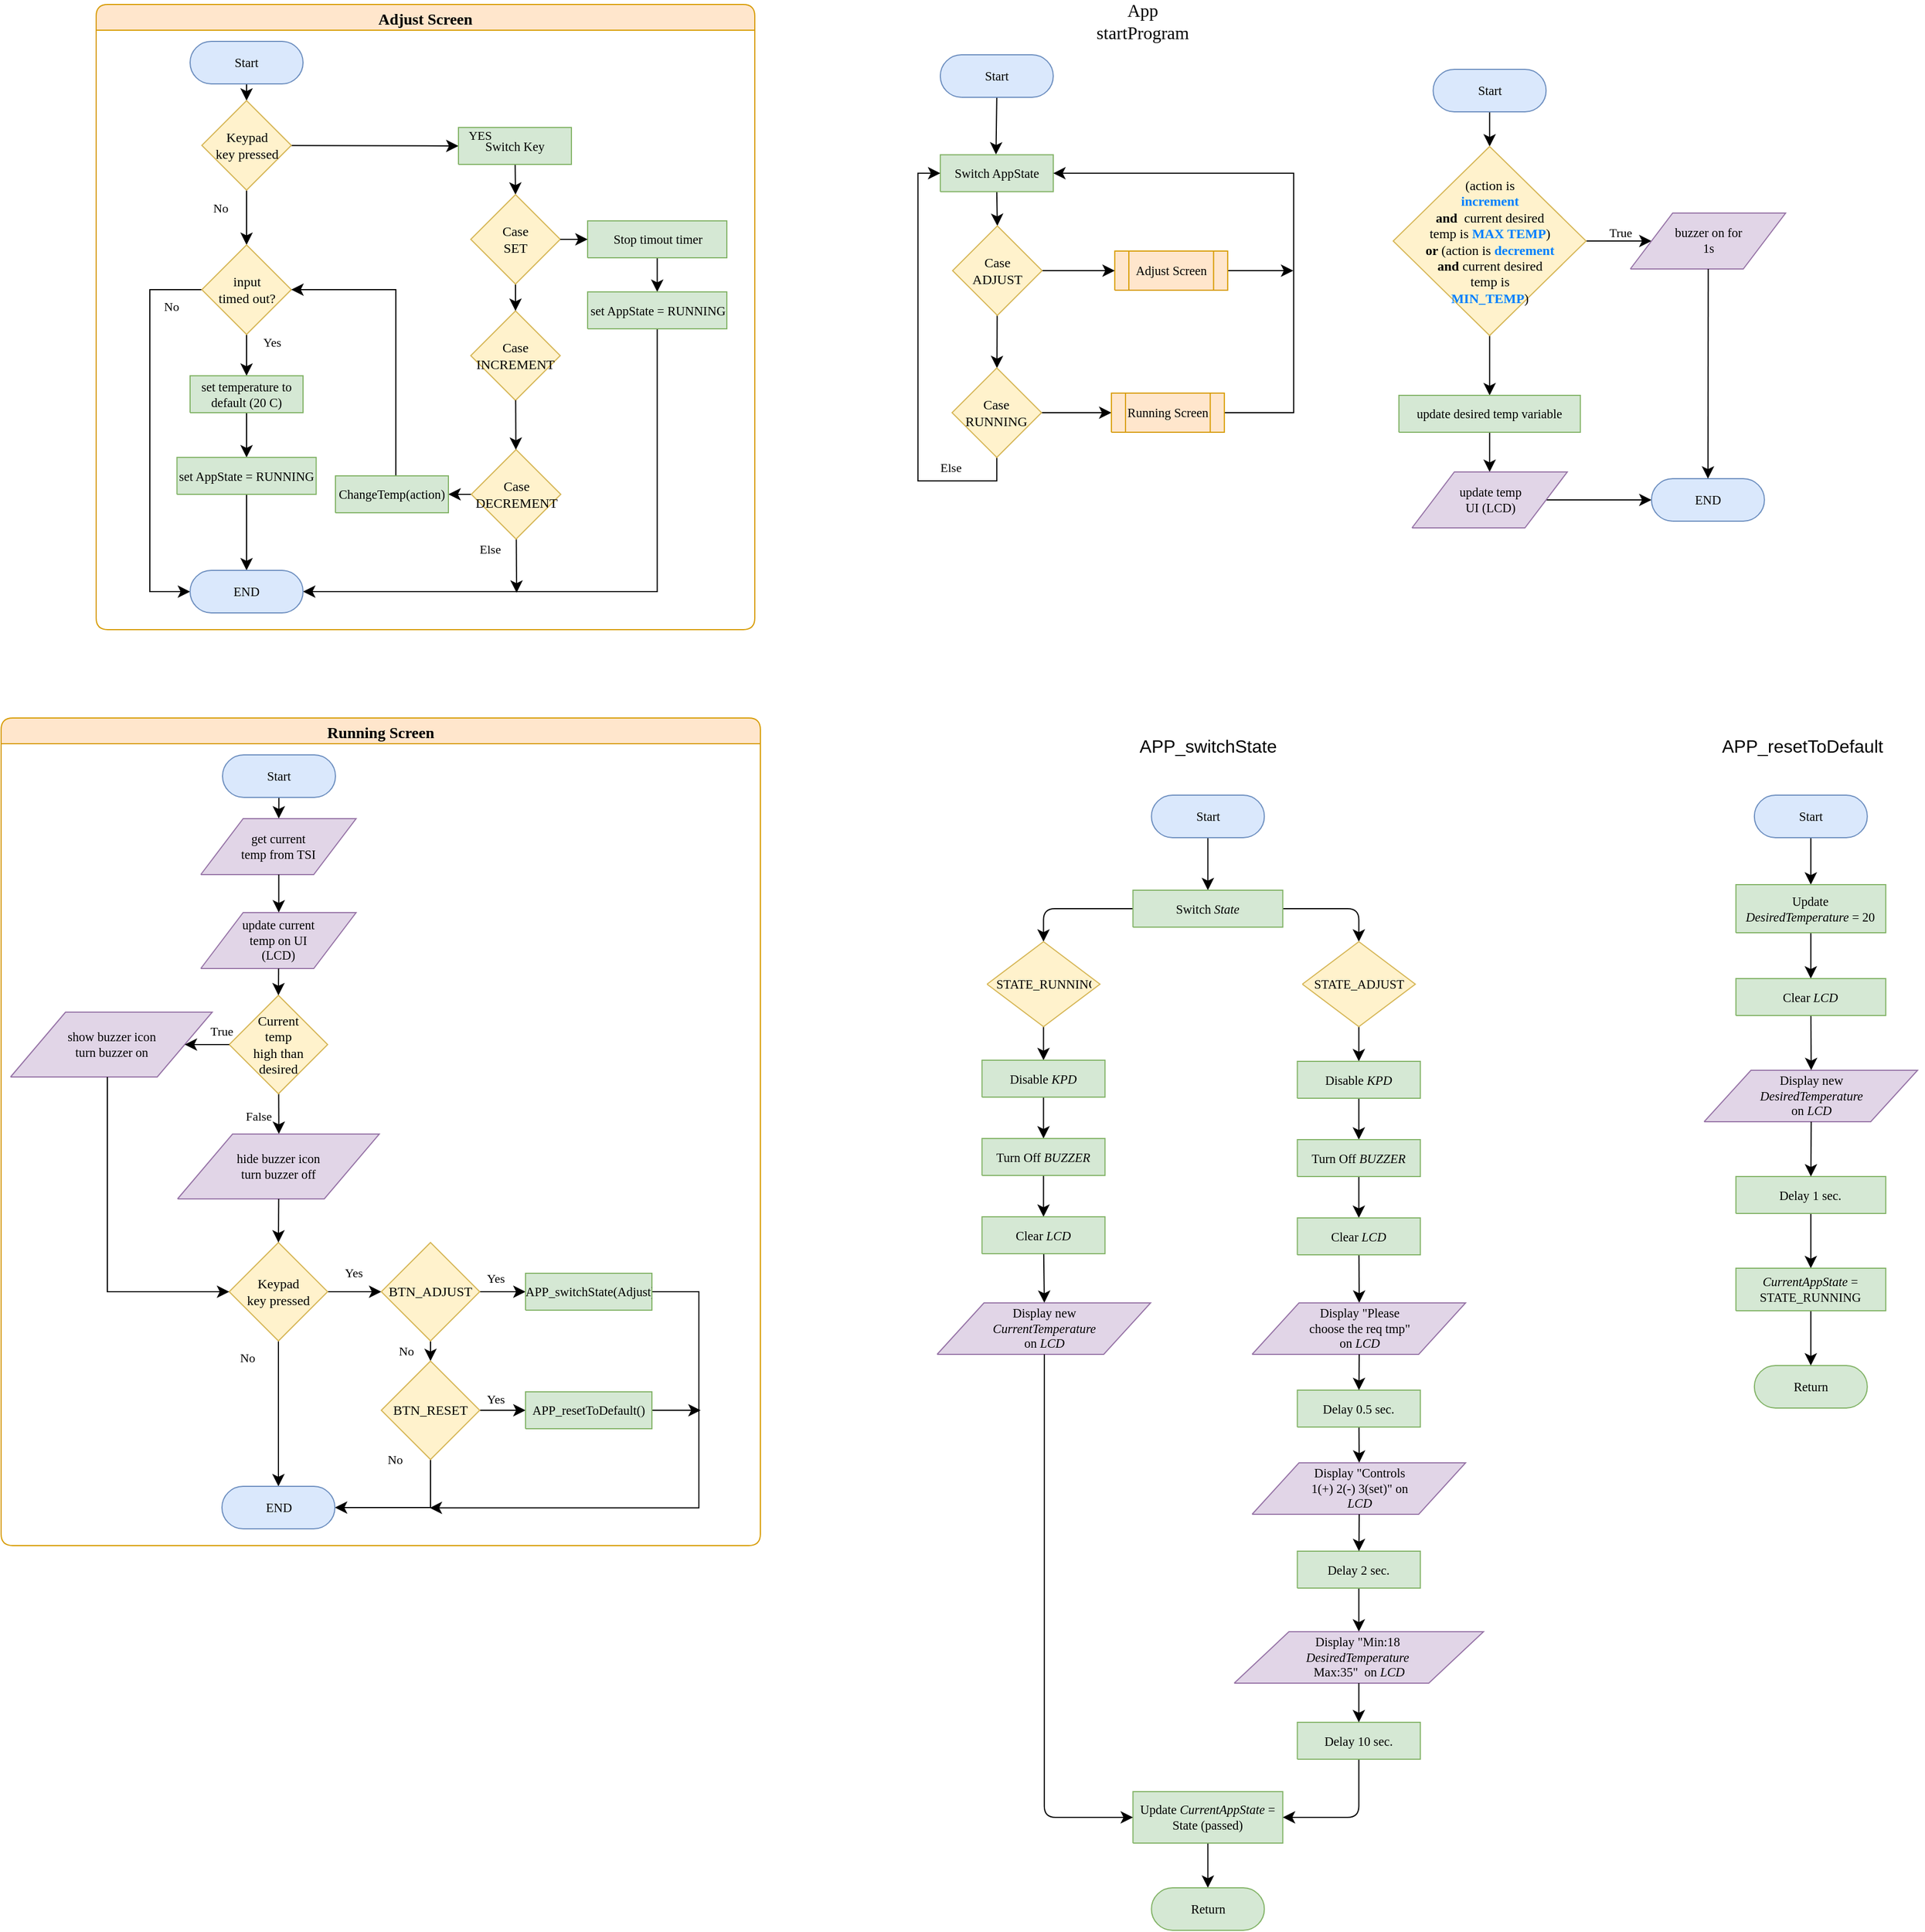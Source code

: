<mxfile version="21.2.1" type="device">
  <diagram name="Page-1" id="KBW3ugEOn-Q8geGjZRpk">
    <mxGraphModel dx="3084" dy="2393" grid="0" gridSize="10" guides="1" tooltips="1" connect="1" arrows="1" fold="1" page="0" pageScale="1" pageWidth="850" pageHeight="1100" math="0" shadow="0">
      <root>
        <mxCell id="0" />
        <mxCell id="1" parent="0" />
        <UserObject label="" tags="Background" id="S82p3zj0UuUOeoXFryLE-1">
          <mxCell style="vsdxID=25;fillColor=#345593;gradientColor=none;shape=stencil(nZBLDoAgDERP0z3SIyDew0QUooJB/N1eSGM0LFywm2lf23QAxarbRQFna/BuVIfpggasgXNjtfImRAUoAUXvvBq822xHfmkTmdTs9rThpDmWJji7yFWMfEPoZOwHfZpF8A9aCGbno3h/jCYPIJYoPJQ3);strokeColor=#233862;strokeWidth=2;points=[];labelBackgroundColor=none;rounded=1;html=1;whiteSpace=wrap;fontColor=#000000;fontFamily=Calibri;" vertex="1" parent="1">
            <mxGeometry x="-356" y="-939" width="345" height="488" as="geometry" />
          </mxCell>
        </UserObject>
        <UserObject label="" tags="Background" id="S82p3zj0UuUOeoXFryLE-2">
          <mxCell style="vsdxID=190;fillColor=#345593;gradientColor=none;shape=stencil(nZBLDoAgDERP0z3SIyDew0QUooJB/N1eSGM0LFywm2lf23QAxarbRQFna/BuVIfpggasgXNjtfImRAUoAUXvvBq822xHfmkTmdTs9rThpDmWJji7yFWMfEPoZOwHfZpF8A9aCGbno3h/jCYPIJYoPJQ3);strokeColor=#233862;strokeWidth=2;points=[];labelBackgroundColor=none;rounded=1;html=1;whiteSpace=wrap;fontColor=#000000;fontFamily=Calibri;" vertex="1" parent="1">
            <mxGeometry x="-951" y="-82" width="345" height="400" as="geometry" />
          </mxCell>
        </UserObject>
        <mxCell id="S82p3zj0UuUOeoXFryLE-3" style="rounded=1;fontColor=#000000;fontFamily=Calibri;" vertex="1" parent="1">
          <mxGeometry x="-50.09" y="-692" as="geometry" />
        </mxCell>
        <mxCell id="S82p3zj0UuUOeoXFryLE-4" style="rounded=1;fontColor=#000000;fontFamily=Calibri;" vertex="1" parent="1">
          <mxGeometry x="-50.09" y="-703" as="geometry" />
        </mxCell>
        <mxCell id="S82p3zj0UuUOeoXFryLE-5" style="edgeStyle=none;curved=1;rounded=1;orthogonalLoop=1;jettySize=auto;html=1;exitX=0.5;exitY=1;exitDx=0;exitDy=0;exitPerimeter=0;entryX=0.5;entryY=0;entryDx=0;entryDy=0;fontSize=12;startSize=8;endSize=8;fontFamily=Calibri;" edge="1" parent="1" source="S82p3zj0UuUOeoXFryLE-9" target="S82p3zj0UuUOeoXFryLE-48">
          <mxGeometry relative="1" as="geometry">
            <mxPoint x="-217.59" y="-772" as="sourcePoint" />
            <mxPoint x="-218.59" y="-745" as="targetPoint" />
          </mxGeometry>
        </mxCell>
        <mxCell id="S82p3zj0UuUOeoXFryLE-6" style="edgeStyle=none;curved=1;rounded=1;orthogonalLoop=1;jettySize=auto;html=1;exitX=0.5;exitY=1;exitDx=0;exitDy=0;exitPerimeter=0;entryX=0.483;entryY=0.005;entryDx=0;entryDy=0;entryPerimeter=0;fontSize=12;startSize=8;endSize=8;fontFamily=Calibri;" edge="1" parent="1" source="S82p3zj0UuUOeoXFryLE-7">
          <mxGeometry relative="1" as="geometry">
            <mxPoint x="-219.307" y="-806.825" as="targetPoint" />
          </mxGeometry>
        </mxCell>
        <UserObject label="&lt;div style=&quot;font-size: 1px&quot;&gt;&lt;font style=&quot;font-size: 11.29px; direction: ltr; letter-spacing: 0px; line-height: 120%; opacity: 1;&quot;&gt;Start&lt;br&gt;&lt;/font&gt;&lt;/div&gt;" Function="EN_DIO_Error_T DIO_init(uint8_t pinNumber, EN_DIO_PORT_T portNumber, EN_DIO_DIRECTION_T direction);" tags="Flowchart" id="S82p3zj0UuUOeoXFryLE-7">
          <mxCell style="verticalAlign=middle;align=center;overflow=width;vsdxID=30;fillColor=#dae8fc;shape=stencil(tVLREoIgEPwaHnEQxsl3s/9gEpSJwDko7e+DsEkze2l627vdu5uFRaxyHe8FosR5sCcxqMZ3iO0Rpcp0ApQPCLEasUpaEC3Yi2lS3fOojOhsr3HDmObyMtsVcYqS29Qh5FEfklwrM5OXeUa/yjkcAwfr7TDpiyTfXvjkMR+Vw2A998qaBac5tAKHU1hq3i4oNwjRr9ofvayt/+Rk+yX/4iWA159KpXWKxJx/z0Bopfyw+g4=);strokeColor=#6c8ebf;spacingTop=-1;spacingBottom=-1;spacingLeft=-1;spacingRight=-1;points=[[0.5,1,0],[0.5,0,0],[0,0.5,0],[1,0.5,0]];labelBackgroundColor=none;rounded=1;html=1;whiteSpace=wrap;fontFamily=Calibri;" vertex="1" parent="1">
            <mxGeometry x="-269.09" y="-896" width="101" height="38" as="geometry" />
          </mxCell>
        </UserObject>
        <mxCell id="S82p3zj0UuUOeoXFryLE-8" value="App startProgram" style="text;html=1;strokeColor=none;fillColor=none;align=center;verticalAlign=middle;whiteSpace=wrap;rounded=0;fontSize=16;fontFamily=Calibri;" vertex="1" parent="1">
          <mxGeometry x="-143.09" y="-941" width="110" height="30" as="geometry" />
        </mxCell>
        <UserObject label="&lt;div style=&quot;font-size: 1px&quot;&gt;&lt;font style=&quot;font-size: 11.29px; direction: ltr; letter-spacing: 0px; line-height: 120%; opacity: 1;&quot;&gt;Switch AppState&lt;br&gt;&lt;/font&gt;&lt;/div&gt;" Function="EN_DIO_Error_T DIO_toggle(uint8_t pinNumber, EN_DIO_PORT_T portNumber);  " tags="Flowchart" id="S82p3zj0UuUOeoXFryLE-9">
          <mxCell style="verticalAlign=middle;align=center;overflow=width;vsdxID=274;fillColor=#d5e8d4;shape=stencil(nZBLDoAgDERP0z3SIyjew0SURgSD+Lu9kMZoXLhwN9O+tukAlrNpJg1SzDH4QW/URgNYgZTkjA4UkwJUgGXng+6DX1zLfmoymdXo17xh5zmRJ6Q42BWCfc2oJfdAr+Yv+AP9Cb7OJ3H/2JG1HNGz/84klThPVCc=);strokeColor=#82b366;spacingTop=-1;spacingBottom=-1;spacingLeft=-1;spacingRight=-1;points=[[0,0.5,0],[1,0.5,0],[0.5,1,0],[0.5,0,0]];labelBackgroundColor=none;rounded=1;html=1;whiteSpace=wrap;fontFamily=Calibri;" vertex="1" parent="1">
            <mxGeometry x="-269.09" y="-806.57" width="101" height="33" as="geometry" />
          </mxCell>
        </UserObject>
        <mxCell id="S82p3zj0UuUOeoXFryLE-10" style="edgeStyle=none;curved=1;rounded=0;orthogonalLoop=1;jettySize=auto;html=1;fontSize=12;startSize=8;endSize=8;" edge="1" parent="1" source="S82p3zj0UuUOeoXFryLE-11">
          <mxGeometry relative="1" as="geometry">
            <mxPoint x="46.57" y="-703" as="targetPoint" />
          </mxGeometry>
        </mxCell>
        <UserObject label="&lt;div style=&quot;font-size: 1px&quot;&gt;&lt;font style=&quot;font-size: 11.29px; direction: ltr; letter-spacing: 0px; line-height: 120%; opacity: 1;&quot;&gt;Adjust Screen&lt;br&gt;&lt;/font&gt;&lt;/div&gt;" Function="EN_DIO_Error_T DIO_write(uint8_t pinNumber, EN_DIO_PORT_T portNumber, uint8_t value); " tags="Flowchart" id="S82p3zj0UuUOeoXFryLE-11">
          <mxCell style="verticalAlign=middle;align=center;overflow=width;vsdxID=235;shape=stencil(nZLRDsIgDEW/pq+GlRh9n/M/loyNRoSFodO/F9JMHWYm29u99LTkFkCWg657BSiG4N1FjdQEDfIEiGS18hSiAlmBLFvnVefdzTbs+zqRSV3dPU14cJ9IHSie7ArB/syoIfuFTsVN8B90I5hdH8UnY0vG8Ire9aUFFLjbr4iV0zN2Pvl4WDP5h15OlyWLIn/teMQ/RVYv);spacingTop=-1;spacingBottom=-1;spacingLeft=-1;spacingRight=-1;points=[[0,0.5,0],[1,0.5,0],[0.5,1,0],[0.5,0,0]];labelBackgroundColor=none;rounded=1;html=1;whiteSpace=wrap;fillColor=#ffe6cc;strokeColor=#d79b00;fontFamily=Calibri;" vertex="1" parent="1">
            <mxGeometry x="-113.09" y="-720.5" width="101" height="35" as="geometry" />
          </mxCell>
        </UserObject>
        <mxCell id="S82p3zj0UuUOeoXFryLE-12" value="&lt;font style=&quot;font-size: 14px;&quot;&gt;Adjust Screen&lt;br&gt;&lt;/font&gt;" style="swimlane;whiteSpace=wrap;html=1;rounded=1;fontSize=16;fontFamily=Calibri;fillColor=#ffe6cc;strokeColor=#d79b00;" vertex="1" parent="1">
          <mxGeometry x="-1024" y="-941" width="589" height="559" as="geometry">
            <mxRectangle x="-207" y="152.5" width="134" height="31" as="alternateBounds" />
          </mxGeometry>
        </mxCell>
        <mxCell id="S82p3zj0UuUOeoXFryLE-13" style="edgeStyle=none;curved=1;rounded=0;orthogonalLoop=1;jettySize=auto;html=1;entryX=0.5;entryY=0;entryDx=0;entryDy=0;fontSize=12;startSize=8;endSize=8;" edge="1" parent="S82p3zj0UuUOeoXFryLE-12" source="S82p3zj0UuUOeoXFryLE-14" target="S82p3zj0UuUOeoXFryLE-17">
          <mxGeometry relative="1" as="geometry" />
        </mxCell>
        <UserObject label="&lt;div style=&quot;font-size: 1px&quot;&gt;&lt;font style=&quot;font-size: 11.29px; direction: ltr; letter-spacing: 0px; line-height: 120%; opacity: 1;&quot;&gt;Start&lt;br&gt;&lt;/font&gt;&lt;/div&gt;" Function="EN_DIO_Error_T DIO_init(uint8_t pinNumber, EN_DIO_PORT_T portNumber, EN_DIO_DIRECTION_T direction);" tags="Flowchart" id="S82p3zj0UuUOeoXFryLE-14">
          <mxCell style="verticalAlign=middle;align=center;overflow=width;vsdxID=30;fillColor=#dae8fc;shape=stencil(tVLREoIgEPwaHnEQxsl3s/9gEpSJwDko7e+DsEkze2l627vdu5uFRaxyHe8FosR5sCcxqMZ3iO0Rpcp0ApQPCLEasUpaEC3Yi2lS3fOojOhsr3HDmObyMtsVcYqS29Qh5FEfklwrM5OXeUa/yjkcAwfr7TDpiyTfXvjkMR+Vw2A998qaBac5tAKHU1hq3i4oNwjRr9ofvayt/+Rk+yX/4iWA159KpXWKxJx/z0Bopfyw+g4=);strokeColor=#6c8ebf;spacingTop=-1;spacingBottom=-1;spacingLeft=-1;spacingRight=-1;points=[[0.5,1,0],[0.5,0,0],[0,0.5,0],[1,0.5,0]];labelBackgroundColor=none;rounded=1;html=1;whiteSpace=wrap;fontFamily=Calibri;" vertex="1" parent="S82p3zj0UuUOeoXFryLE-12">
            <mxGeometry x="84" y="33" width="101" height="38" as="geometry" />
          </mxCell>
        </UserObject>
        <mxCell id="S82p3zj0UuUOeoXFryLE-15" style="edgeStyle=none;curved=1;rounded=0;orthogonalLoop=1;jettySize=auto;html=1;entryX=0;entryY=0.5;entryDx=0;entryDy=0;entryPerimeter=0;fontSize=12;startSize=8;endSize=8;" edge="1" parent="S82p3zj0UuUOeoXFryLE-12" source="S82p3zj0UuUOeoXFryLE-17" target="S82p3zj0UuUOeoXFryLE-19">
          <mxGeometry relative="1" as="geometry" />
        </mxCell>
        <mxCell id="S82p3zj0UuUOeoXFryLE-16" style="edgeStyle=none;curved=1;rounded=0;orthogonalLoop=1;jettySize=auto;html=1;entryX=0.5;entryY=0;entryDx=0;entryDy=0;fontSize=12;startSize=8;endSize=8;" edge="1" parent="S82p3zj0UuUOeoXFryLE-12" source="S82p3zj0UuUOeoXFryLE-17" target="S82p3zj0UuUOeoXFryLE-34">
          <mxGeometry relative="1" as="geometry" />
        </mxCell>
        <mxCell id="S82p3zj0UuUOeoXFryLE-17" value="Keypad&lt;br&gt;key pressed" style="rhombus;whiteSpace=wrap;html=1;fontSize=12;fontFamily=Calibri;fillColor=#fff2cc;strokeColor=#d6b656;" vertex="1" parent="S82p3zj0UuUOeoXFryLE-12">
          <mxGeometry x="94.5" y="86" width="80" height="80" as="geometry" />
        </mxCell>
        <mxCell id="S82p3zj0UuUOeoXFryLE-18" style="edgeStyle=none;curved=1;rounded=0;orthogonalLoop=1;jettySize=auto;html=1;entryX=0.5;entryY=0;entryDx=0;entryDy=0;fontSize=12;startSize=8;endSize=8;" edge="1" parent="S82p3zj0UuUOeoXFryLE-12" source="S82p3zj0UuUOeoXFryLE-19" target="S82p3zj0UuUOeoXFryLE-26">
          <mxGeometry relative="1" as="geometry" />
        </mxCell>
        <UserObject label="&lt;div style=&quot;font-size: 1px&quot;&gt;&lt;font style=&quot;font-size: 11.29px; direction: ltr; letter-spacing: 0px; line-height: 120%; opacity: 1;&quot;&gt;Switch Key&lt;br&gt;&lt;/font&gt;&lt;/div&gt;" Function="EN_DIO_Error_T DIO_toggle(uint8_t pinNumber, EN_DIO_PORT_T portNumber);  " tags="Flowchart" id="S82p3zj0UuUOeoXFryLE-19">
          <mxCell style="verticalAlign=middle;align=center;overflow=width;vsdxID=274;fillColor=#d5e8d4;shape=stencil(nZBLDoAgDERP0z3SIyjew0SURgSD+Lu9kMZoXLhwN9O+tukAlrNpJg1SzDH4QW/URgNYgZTkjA4UkwJUgGXng+6DX1zLfmoymdXo17xh5zmRJ6Q42BWCfc2oJfdAr+Yv+AP9Cb7OJ3H/2JG1HNGz/84klThPVCc=);strokeColor=#82b366;spacingTop=-1;spacingBottom=-1;spacingLeft=-1;spacingRight=-1;points=[[0,0.5,0],[1,0.5,0],[0.5,1,0],[0.5,0,0]];labelBackgroundColor=none;rounded=1;html=1;whiteSpace=wrap;fontFamily=Calibri;" vertex="1" parent="S82p3zj0UuUOeoXFryLE-12">
            <mxGeometry x="324" y="110" width="101" height="33" as="geometry" />
          </mxCell>
        </UserObject>
        <mxCell id="S82p3zj0UuUOeoXFryLE-20" value="Case&lt;br style=&quot;border-color: var(--border-color); font-size: 12px;&quot;&gt;INCREMENT" style="rhombus;whiteSpace=wrap;html=1;fontSize=12;fontFamily=Calibri;fillColor=#fff2cc;strokeColor=#d6b656;" vertex="1" parent="S82p3zj0UuUOeoXFryLE-12">
          <mxGeometry x="335" y="274" width="80" height="80" as="geometry" />
        </mxCell>
        <mxCell id="S82p3zj0UuUOeoXFryLE-21" style="edgeStyle=none;curved=1;rounded=0;orthogonalLoop=1;jettySize=auto;html=1;fontSize=12;startSize=8;endSize=8;" edge="1" parent="S82p3zj0UuUOeoXFryLE-12" source="S82p3zj0UuUOeoXFryLE-23">
          <mxGeometry relative="1" as="geometry">
            <mxPoint x="376" y="526" as="targetPoint" />
          </mxGeometry>
        </mxCell>
        <mxCell id="S82p3zj0UuUOeoXFryLE-22" style="edgeStyle=none;curved=1;rounded=0;orthogonalLoop=1;jettySize=auto;html=1;entryX=1;entryY=0.5;entryDx=0;entryDy=0;entryPerimeter=0;fontSize=12;startSize=8;endSize=8;" edge="1" parent="S82p3zj0UuUOeoXFryLE-12" source="S82p3zj0UuUOeoXFryLE-23" target="S82p3zj0UuUOeoXFryLE-45">
          <mxGeometry relative="1" as="geometry" />
        </mxCell>
        <mxCell id="S82p3zj0UuUOeoXFryLE-23" value="Case&lt;br style=&quot;border-color: var(--border-color); font-size: 12px;&quot;&gt;&lt;span style=&quot;font-size: 12px;&quot;&gt;DECREMENT&lt;/span&gt;" style="rhombus;whiteSpace=wrap;html=1;fontSize=12;fontFamily=Calibri;fillColor=#fff2cc;strokeColor=#d6b656;" vertex="1" parent="S82p3zj0UuUOeoXFryLE-12">
          <mxGeometry x="335.5" y="398" width="80" height="80" as="geometry" />
        </mxCell>
        <mxCell id="S82p3zj0UuUOeoXFryLE-24" value="" style="edgeStyle=none;curved=1;rounded=0;orthogonalLoop=1;jettySize=auto;html=1;fontSize=12;startSize=8;endSize=8;" edge="1" parent="S82p3zj0UuUOeoXFryLE-12" source="S82p3zj0UuUOeoXFryLE-20" target="S82p3zj0UuUOeoXFryLE-23">
          <mxGeometry relative="1" as="geometry" />
        </mxCell>
        <mxCell id="S82p3zj0UuUOeoXFryLE-25" style="edgeStyle=none;curved=1;rounded=0;orthogonalLoop=1;jettySize=auto;html=1;entryX=0.5;entryY=0;entryDx=0;entryDy=0;fontSize=12;startSize=8;endSize=8;" edge="1" parent="S82p3zj0UuUOeoXFryLE-12" source="S82p3zj0UuUOeoXFryLE-26" target="S82p3zj0UuUOeoXFryLE-20">
          <mxGeometry relative="1" as="geometry" />
        </mxCell>
        <mxCell id="S82p3zj0UuUOeoXFryLE-26" value="Case&lt;br style=&quot;border-color: var(--border-color); font-size: 12px;&quot;&gt;&lt;span style=&quot;font-size: 12px;&quot;&gt;SET&lt;/span&gt;" style="rhombus;whiteSpace=wrap;html=1;fontSize=12;fontFamily=Calibri;fillColor=#fff2cc;strokeColor=#d6b656;" vertex="1" parent="S82p3zj0UuUOeoXFryLE-12">
          <mxGeometry x="335" y="170" width="80" height="80" as="geometry" />
        </mxCell>
        <mxCell id="S82p3zj0UuUOeoXFryLE-27" style="edgeStyle=none;curved=1;rounded=0;orthogonalLoop=1;jettySize=auto;html=1;entryX=0.5;entryY=0;entryDx=0;entryDy=0;entryPerimeter=0;fontSize=12;startSize=8;endSize=8;" edge="1" parent="S82p3zj0UuUOeoXFryLE-12" source="S82p3zj0UuUOeoXFryLE-28" target="S82p3zj0UuUOeoXFryLE-31">
          <mxGeometry relative="1" as="geometry" />
        </mxCell>
        <UserObject label="&lt;div style=&quot;font-size: 1px&quot;&gt;&lt;font style=&quot;font-size: 11.29px; direction: ltr; letter-spacing: 0px; line-height: 120%; opacity: 1;&quot;&gt;Stop timout timer&lt;br&gt;&lt;/font&gt;&lt;/div&gt;" Function="EN_DIO_Error_T DIO_toggle(uint8_t pinNumber, EN_DIO_PORT_T portNumber);  " tags="Flowchart" id="S82p3zj0UuUOeoXFryLE-28">
          <mxCell style="verticalAlign=middle;align=center;overflow=width;vsdxID=274;fillColor=#d5e8d4;shape=stencil(nZBLDoAgDERP0z3SIyjew0SURgSD+Lu9kMZoXLhwN9O+tukAlrNpJg1SzDH4QW/URgNYgZTkjA4UkwJUgGXng+6DX1zLfmoymdXo17xh5zmRJ6Q42BWCfc2oJfdAr+Yv+AP9Cb7OJ3H/2JG1HNGz/84klThPVCc=);strokeColor=#82b366;spacingTop=-1;spacingBottom=-1;spacingLeft=-1;spacingRight=-1;points=[[0,0.5,0],[1,0.5,0],[0.5,1,0],[0.5,0,0]];labelBackgroundColor=none;rounded=1;html=1;whiteSpace=wrap;fontFamily=Calibri;" vertex="1" parent="S82p3zj0UuUOeoXFryLE-12">
            <mxGeometry x="439.5" y="193.5" width="124.5" height="33" as="geometry" />
          </mxCell>
        </UserObject>
        <mxCell id="S82p3zj0UuUOeoXFryLE-29" style="edgeStyle=none;curved=1;rounded=0;orthogonalLoop=1;jettySize=auto;html=1;entryX=0;entryY=0.5;entryDx=0;entryDy=0;entryPerimeter=0;fontSize=12;startSize=8;endSize=8;" edge="1" parent="S82p3zj0UuUOeoXFryLE-12" source="S82p3zj0UuUOeoXFryLE-26" target="S82p3zj0UuUOeoXFryLE-28">
          <mxGeometry relative="1" as="geometry" />
        </mxCell>
        <mxCell id="S82p3zj0UuUOeoXFryLE-30" style="edgeStyle=orthogonalEdgeStyle;rounded=0;orthogonalLoop=1;jettySize=auto;html=1;entryX=1;entryY=0.5;entryDx=0;entryDy=0;entryPerimeter=0;fontSize=12;startSize=8;endSize=8;" edge="1" parent="S82p3zj0UuUOeoXFryLE-12" source="S82p3zj0UuUOeoXFryLE-31" target="S82p3zj0UuUOeoXFryLE-39">
          <mxGeometry relative="1" as="geometry">
            <Array as="points">
              <mxPoint x="502" y="525" />
            </Array>
          </mxGeometry>
        </mxCell>
        <UserObject label="&lt;div style=&quot;font-size: 1px&quot;&gt;&lt;font style=&quot;font-size: 11.29px; direction: ltr; letter-spacing: 0px; line-height: 120%; opacity: 1;&quot;&gt;set AppState = RUNNING&lt;/font&gt;&lt;/div&gt;" Function="EN_DIO_Error_T DIO_toggle(uint8_t pinNumber, EN_DIO_PORT_T portNumber);  " tags="Flowchart" id="S82p3zj0UuUOeoXFryLE-31">
          <mxCell style="verticalAlign=middle;align=center;overflow=width;vsdxID=274;fillColor=#d5e8d4;shape=stencil(nZBLDoAgDERP0z3SIyjew0SURgSD+Lu9kMZoXLhwN9O+tukAlrNpJg1SzDH4QW/URgNYgZTkjA4UkwJUgGXng+6DX1zLfmoymdXo17xh5zmRJ6Q42BWCfc2oJfdAr+Yv+AP9Cb7OJ3H/2JG1HNGz/84klThPVCc=);strokeColor=#82b366;spacingTop=-1;spacingBottom=-1;spacingLeft=-1;spacingRight=-1;points=[[0,0.5,0],[1,0.5,0],[0.5,1,0],[0.5,0,0]];labelBackgroundColor=none;rounded=1;html=1;whiteSpace=wrap;fontFamily=Calibri;" vertex="1" parent="S82p3zj0UuUOeoXFryLE-12">
            <mxGeometry x="439.5" y="257" width="124.5" height="33" as="geometry" />
          </mxCell>
        </UserObject>
        <mxCell id="S82p3zj0UuUOeoXFryLE-32" style="edgeStyle=none;curved=1;rounded=0;orthogonalLoop=1;jettySize=auto;html=1;entryX=0.5;entryY=0;entryDx=0;entryDy=0;entryPerimeter=0;fontSize=12;startSize=8;endSize=8;" edge="1" parent="S82p3zj0UuUOeoXFryLE-12" source="S82p3zj0UuUOeoXFryLE-34" target="S82p3zj0UuUOeoXFryLE-36">
          <mxGeometry relative="1" as="geometry" />
        </mxCell>
        <mxCell id="S82p3zj0UuUOeoXFryLE-33" style="edgeStyle=orthogonalEdgeStyle;rounded=0;orthogonalLoop=1;jettySize=auto;html=1;entryX=0;entryY=0.5;entryDx=0;entryDy=0;entryPerimeter=0;fontSize=12;startSize=8;endSize=8;" edge="1" parent="S82p3zj0UuUOeoXFryLE-12" source="S82p3zj0UuUOeoXFryLE-34" target="S82p3zj0UuUOeoXFryLE-39">
          <mxGeometry relative="1" as="geometry">
            <Array as="points">
              <mxPoint x="48" y="255" />
              <mxPoint x="48" y="525" />
            </Array>
          </mxGeometry>
        </mxCell>
        <mxCell id="S82p3zj0UuUOeoXFryLE-34" value="input&lt;br&gt;timed out?" style="rhombus;whiteSpace=wrap;html=1;fontSize=12;fontFamily=Calibri;fillColor=#fff2cc;strokeColor=#d6b656;" vertex="1" parent="S82p3zj0UuUOeoXFryLE-12">
          <mxGeometry x="94.5" y="215" width="80" height="80" as="geometry" />
        </mxCell>
        <mxCell id="S82p3zj0UuUOeoXFryLE-35" style="edgeStyle=none;curved=1;rounded=0;orthogonalLoop=1;jettySize=auto;html=1;entryX=0.5;entryY=0;entryDx=0;entryDy=0;entryPerimeter=0;fontSize=12;startSize=8;endSize=8;" edge="1" parent="S82p3zj0UuUOeoXFryLE-12" source="S82p3zj0UuUOeoXFryLE-36" target="S82p3zj0UuUOeoXFryLE-38">
          <mxGeometry relative="1" as="geometry" />
        </mxCell>
        <UserObject label="&lt;div style=&quot;font-size: 1px&quot;&gt;&lt;font style=&quot;font-size: 11.29px; direction: ltr; letter-spacing: 0px; line-height: 120%; opacity: 1;&quot;&gt;set temperature to default (20 C)&lt;/font&gt;&lt;/div&gt;" Function="EN_DIO_Error_T DIO_toggle(uint8_t pinNumber, EN_DIO_PORT_T portNumber);  " tags="Flowchart" id="S82p3zj0UuUOeoXFryLE-36">
          <mxCell style="verticalAlign=middle;align=center;overflow=width;vsdxID=274;fillColor=#d5e8d4;shape=stencil(nZBLDoAgDERP0z3SIyjew0SURgSD+Lu9kMZoXLhwN9O+tukAlrNpJg1SzDH4QW/URgNYgZTkjA4UkwJUgGXng+6DX1zLfmoymdXo17xh5zmRJ6Q42BWCfc2oJfdAr+Yv+AP9Cb7OJ3H/2JG1HNGz/84klThPVCc=);strokeColor=#82b366;spacingTop=-1;spacingBottom=-1;spacingLeft=-1;spacingRight=-1;points=[[0,0.5,0],[1,0.5,0],[0.5,1,0],[0.5,0,0]];labelBackgroundColor=none;rounded=1;html=1;whiteSpace=wrap;fontFamily=Calibri;" vertex="1" parent="S82p3zj0UuUOeoXFryLE-12">
            <mxGeometry x="84" y="332" width="101" height="33" as="geometry" />
          </mxCell>
        </UserObject>
        <mxCell id="S82p3zj0UuUOeoXFryLE-37" style="edgeStyle=none;curved=1;rounded=0;orthogonalLoop=1;jettySize=auto;html=1;entryX=0.5;entryY=0;entryDx=0;entryDy=0;entryPerimeter=0;fontSize=12;startSize=8;endSize=8;" edge="1" parent="S82p3zj0UuUOeoXFryLE-12" source="S82p3zj0UuUOeoXFryLE-38" target="S82p3zj0UuUOeoXFryLE-39">
          <mxGeometry relative="1" as="geometry" />
        </mxCell>
        <UserObject label="&lt;div style=&quot;font-size: 1px&quot;&gt;&lt;font style=&quot;font-size: 11.29px; direction: ltr; letter-spacing: 0px; line-height: 120%; opacity: 1;&quot;&gt;set AppState = RUNNING&lt;/font&gt;&lt;/div&gt;" Function="EN_DIO_Error_T DIO_toggle(uint8_t pinNumber, EN_DIO_PORT_T portNumber);  " tags="Flowchart" id="S82p3zj0UuUOeoXFryLE-38">
          <mxCell style="verticalAlign=middle;align=center;overflow=width;vsdxID=274;fillColor=#d5e8d4;shape=stencil(nZBLDoAgDERP0z3SIyjew0SURgSD+Lu9kMZoXLhwN9O+tukAlrNpJg1SzDH4QW/URgNYgZTkjA4UkwJUgGXng+6DX1zLfmoymdXo17xh5zmRJ6Q42BWCfc2oJfdAr+Yv+AP9Cb7OJ3H/2JG1HNGz/84klThPVCc=);strokeColor=#82b366;spacingTop=-1;spacingBottom=-1;spacingLeft=-1;spacingRight=-1;points=[[0,0.5,0],[1,0.5,0],[0.5,1,0],[0.5,0,0]];labelBackgroundColor=none;rounded=1;html=1;whiteSpace=wrap;fontFamily=Calibri;" vertex="1" parent="S82p3zj0UuUOeoXFryLE-12">
            <mxGeometry x="72.25" y="405" width="124.5" height="33" as="geometry" />
          </mxCell>
        </UserObject>
        <UserObject label="&lt;div style=&quot;font-size: 1px&quot;&gt;&lt;font style=&quot;font-size: 11.29px; direction: ltr; letter-spacing: 0px; line-height: 120%; opacity: 1;&quot;&gt;END&lt;br&gt;&lt;/font&gt;&lt;/div&gt;" Function="EN_DIO_Error_T DIO_init(uint8_t pinNumber, EN_DIO_PORT_T portNumber, EN_DIO_DIRECTION_T direction);" tags="Flowchart" id="S82p3zj0UuUOeoXFryLE-39">
          <mxCell style="verticalAlign=middle;align=center;overflow=width;vsdxID=30;fillColor=#dae8fc;shape=stencil(tVLREoIgEPwaHnEQxsl3s/9gEpSJwDko7e+DsEkze2l627vdu5uFRaxyHe8FosR5sCcxqMZ3iO0Rpcp0ApQPCLEasUpaEC3Yi2lS3fOojOhsr3HDmObyMtsVcYqS29Qh5FEfklwrM5OXeUa/yjkcAwfr7TDpiyTfXvjkMR+Vw2A998qaBac5tAKHU1hq3i4oNwjRr9ofvayt/+Rk+yX/4iWA159KpXWKxJx/z0Bopfyw+g4=);strokeColor=#6c8ebf;spacingTop=-1;spacingBottom=-1;spacingLeft=-1;spacingRight=-1;points=[[0.5,1,0],[0.5,0,0],[0,0.5,0],[1,0.5,0]];labelBackgroundColor=none;rounded=1;html=1;whiteSpace=wrap;fontFamily=Calibri;" vertex="1" parent="S82p3zj0UuUOeoXFryLE-12">
            <mxGeometry x="84" y="506" width="101" height="38" as="geometry" />
          </mxCell>
        </UserObject>
        <mxCell id="S82p3zj0UuUOeoXFryLE-40" value="No" style="text;html=1;strokeColor=none;fillColor=none;align=center;verticalAlign=middle;whiteSpace=wrap;rounded=1;fontSize=11;fontFamily=Calibri;fontColor=#000000;" vertex="1" parent="S82p3zj0UuUOeoXFryLE-12">
          <mxGeometry x="94.5" y="173" width="33.498" height="18" as="geometry" />
        </mxCell>
        <mxCell id="S82p3zj0UuUOeoXFryLE-41" value="Yes" style="text;html=1;strokeColor=none;fillColor=none;align=center;verticalAlign=middle;whiteSpace=wrap;rounded=1;fontSize=11;fontFamily=Calibri;fontColor=#000000;" vertex="1" parent="S82p3zj0UuUOeoXFryLE-12">
          <mxGeometry x="141" y="293" width="33.498" height="18" as="geometry" />
        </mxCell>
        <mxCell id="S82p3zj0UuUOeoXFryLE-42" value="No" style="text;html=1;strokeColor=none;fillColor=none;align=center;verticalAlign=middle;whiteSpace=wrap;rounded=1;fontSize=11;fontFamily=Calibri;fontColor=#000000;" vertex="1" parent="S82p3zj0UuUOeoXFryLE-12">
          <mxGeometry x="50.5" y="261" width="33.498" height="18" as="geometry" />
        </mxCell>
        <mxCell id="S82p3zj0UuUOeoXFryLE-43" value="Else" style="text;html=1;strokeColor=none;fillColor=none;align=center;verticalAlign=middle;whiteSpace=wrap;rounded=1;fontSize=11;fontFamily=Calibri;fontColor=#000000;" vertex="1" parent="S82p3zj0UuUOeoXFryLE-12">
          <mxGeometry x="336" y="478" width="33.498" height="18" as="geometry" />
        </mxCell>
        <mxCell id="S82p3zj0UuUOeoXFryLE-44" style="edgeStyle=orthogonalEdgeStyle;rounded=0;orthogonalLoop=1;jettySize=auto;html=1;entryX=1;entryY=0.5;entryDx=0;entryDy=0;fontSize=12;startSize=8;endSize=8;" edge="1" parent="S82p3zj0UuUOeoXFryLE-12" source="S82p3zj0UuUOeoXFryLE-45" target="S82p3zj0UuUOeoXFryLE-34">
          <mxGeometry relative="1" as="geometry">
            <Array as="points">
              <mxPoint x="268" y="255" />
            </Array>
          </mxGeometry>
        </mxCell>
        <UserObject label="&lt;div style=&quot;font-size: 1px&quot;&gt;&lt;font style=&quot;font-size: 11.29px; direction: ltr; letter-spacing: 0px; line-height: 120%; opacity: 1;&quot;&gt;ChangeTemp(action)&lt;br&gt;&lt;/font&gt;&lt;/div&gt;" Function="EN_DIO_Error_T DIO_toggle(uint8_t pinNumber, EN_DIO_PORT_T portNumber);  " tags="Flowchart" id="S82p3zj0UuUOeoXFryLE-45">
          <mxCell style="verticalAlign=middle;align=center;overflow=width;vsdxID=274;fillColor=#d5e8d4;shape=stencil(nZBLDoAgDERP0z3SIyjew0SURgSD+Lu9kMZoXLhwN9O+tukAlrNpJg1SzDH4QW/URgNYgZTkjA4UkwJUgGXng+6DX1zLfmoymdXo17xh5zmRJ6Q42BWCfc2oJfdAr+Yv+AP9Cb7OJ3H/2JG1HNGz/84klThPVCc=);strokeColor=#82b366;spacingTop=-1;spacingBottom=-1;spacingLeft=-1;spacingRight=-1;points=[[0,0.5,0],[1,0.5,0],[0.5,1,0],[0.5,0,0]];labelBackgroundColor=none;rounded=1;html=1;whiteSpace=wrap;fontFamily=Calibri;" vertex="1" parent="S82p3zj0UuUOeoXFryLE-12">
            <mxGeometry x="214" y="421.5" width="101" height="33" as="geometry" />
          </mxCell>
        </UserObject>
        <mxCell id="S82p3zj0UuUOeoXFryLE-46" value="" style="edgeStyle=none;curved=1;rounded=0;orthogonalLoop=1;jettySize=auto;html=1;fontSize=12;startSize=8;endSize=8;" edge="1" parent="1" source="S82p3zj0UuUOeoXFryLE-48" target="S82p3zj0UuUOeoXFryLE-51">
          <mxGeometry relative="1" as="geometry" />
        </mxCell>
        <mxCell id="S82p3zj0UuUOeoXFryLE-47" style="edgeStyle=none;curved=1;rounded=0;orthogonalLoop=1;jettySize=auto;html=1;entryX=0;entryY=0.5;entryDx=0;entryDy=0;entryPerimeter=0;fontSize=12;startSize=8;endSize=8;" edge="1" parent="1" source="S82p3zj0UuUOeoXFryLE-48" target="S82p3zj0UuUOeoXFryLE-11">
          <mxGeometry relative="1" as="geometry" />
        </mxCell>
        <mxCell id="S82p3zj0UuUOeoXFryLE-48" value="Case&lt;br style=&quot;border-color: var(--border-color); font-size: 12px;&quot;&gt;&lt;span style=&quot;font-size: 12px;&quot;&gt;ADJUST&lt;/span&gt;" style="rhombus;whiteSpace=wrap;html=1;fontSize=12;fontFamily=Calibri;fillColor=#fff2cc;strokeColor=#d6b656;" vertex="1" parent="1">
          <mxGeometry x="-258.09" y="-743" width="80" height="80" as="geometry" />
        </mxCell>
        <mxCell id="S82p3zj0UuUOeoXFryLE-49" style="edgeStyle=none;curved=1;rounded=0;orthogonalLoop=1;jettySize=auto;html=1;fontSize=12;startSize=8;endSize=8;" edge="1" parent="1" source="S82p3zj0UuUOeoXFryLE-51" target="S82p3zj0UuUOeoXFryLE-53">
          <mxGeometry relative="1" as="geometry" />
        </mxCell>
        <mxCell id="S82p3zj0UuUOeoXFryLE-50" style="edgeStyle=orthogonalEdgeStyle;rounded=0;orthogonalLoop=1;jettySize=auto;html=1;entryX=0;entryY=0.5;entryDx=0;entryDy=0;entryPerimeter=0;fontSize=12;startSize=8;endSize=8;" edge="1" parent="1" source="S82p3zj0UuUOeoXFryLE-51" target="S82p3zj0UuUOeoXFryLE-9">
          <mxGeometry relative="1" as="geometry">
            <Array as="points">
              <mxPoint x="-218.09" y="-515" />
              <mxPoint x="-289.09" y="-515" />
              <mxPoint x="-289.09" y="-790" />
            </Array>
          </mxGeometry>
        </mxCell>
        <mxCell id="S82p3zj0UuUOeoXFryLE-51" value="Case&lt;br style=&quot;border-color: var(--border-color); font-size: 12px;&quot;&gt;&lt;span style=&quot;font-size: 12px;&quot;&gt;RUNNING&lt;/span&gt;" style="rhombus;whiteSpace=wrap;html=1;fontSize=12;fontFamily=Calibri;fillColor=#fff2cc;strokeColor=#d6b656;" vertex="1" parent="1">
          <mxGeometry x="-258.59" y="-616" width="80" height="80" as="geometry" />
        </mxCell>
        <mxCell id="S82p3zj0UuUOeoXFryLE-52" style="edgeStyle=orthogonalEdgeStyle;rounded=0;orthogonalLoop=1;jettySize=auto;html=1;entryX=1;entryY=0.5;entryDx=0;entryDy=0;entryPerimeter=0;fontSize=12;startSize=8;endSize=8;" edge="1" parent="1" source="S82p3zj0UuUOeoXFryLE-53" target="S82p3zj0UuUOeoXFryLE-9">
          <mxGeometry relative="1" as="geometry">
            <Array as="points">
              <mxPoint x="46.91" y="-576" />
              <mxPoint x="46.91" y="-790" />
            </Array>
          </mxGeometry>
        </mxCell>
        <UserObject label="&lt;div style=&quot;font-size: 1px&quot;&gt;&lt;font style=&quot;font-size: 11.29px; direction: ltr; letter-spacing: 0px; line-height: 120%; opacity: 1;&quot;&gt;Running Screen&lt;br&gt;&lt;/font&gt;&lt;/div&gt;" Function="EN_DIO_Error_T DIO_write(uint8_t pinNumber, EN_DIO_PORT_T portNumber, uint8_t value); " tags="Flowchart" id="S82p3zj0UuUOeoXFryLE-53">
          <mxCell style="verticalAlign=middle;align=center;overflow=width;vsdxID=235;shape=stencil(nZLRDsIgDEW/pq+GlRh9n/M/loyNRoSFodO/F9JMHWYm29u99LTkFkCWg657BSiG4N1FjdQEDfIEiGS18hSiAlmBLFvnVefdzTbs+zqRSV3dPU14cJ9IHSie7ArB/syoIfuFTsVN8B90I5hdH8UnY0vG8Ire9aUFFLjbr4iV0zN2Pvl4WDP5h15OlyWLIn/teMQ/RVYv);spacingTop=-1;spacingBottom=-1;spacingLeft=-1;spacingRight=-1;points=[[0,0.5,0],[1,0.5,0],[0.5,1,0],[0.5,0,0]];labelBackgroundColor=none;rounded=1;html=1;whiteSpace=wrap;fillColor=#ffe6cc;strokeColor=#d79b00;fontFamily=Calibri;" vertex="1" parent="1">
            <mxGeometry x="-116.09" y="-593.5" width="101" height="35" as="geometry" />
          </mxCell>
        </UserObject>
        <mxCell id="S82p3zj0UuUOeoXFryLE-54" value="Else" style="text;html=1;strokeColor=none;fillColor=none;align=center;verticalAlign=middle;whiteSpace=wrap;rounded=1;fontSize=11;fontFamily=Calibri;fontColor=#000000;" vertex="1" parent="1">
          <mxGeometry x="-276.09" y="-536" width="33.498" height="18" as="geometry" />
        </mxCell>
        <mxCell id="S82p3zj0UuUOeoXFryLE-55" value="&lt;font style=&quot;font-size: 14px;&quot;&gt;Running Screen&lt;br&gt;&lt;/font&gt;" style="swimlane;whiteSpace=wrap;html=1;rounded=1;fontSize=16;fontFamily=Calibri;fillColor=#ffe6cc;strokeColor=#d79b00;" vertex="1" parent="1">
          <mxGeometry x="-1109" y="-303" width="679" height="740" as="geometry">
            <mxRectangle x="-207" y="152.5" width="134" height="31" as="alternateBounds" />
          </mxGeometry>
        </mxCell>
        <mxCell id="S82p3zj0UuUOeoXFryLE-56" style="edgeStyle=none;curved=1;rounded=0;orthogonalLoop=1;jettySize=auto;html=1;entryX=0.5;entryY=0;entryDx=0;entryDy=0;entryPerimeter=0;fontSize=12;startSize=8;endSize=8;" edge="1" parent="S82p3zj0UuUOeoXFryLE-55" source="S82p3zj0UuUOeoXFryLE-57" target="S82p3zj0UuUOeoXFryLE-59">
          <mxGeometry relative="1" as="geometry" />
        </mxCell>
        <UserObject label="&lt;div style=&quot;font-size: 1px&quot;&gt;&lt;font style=&quot;font-size: 11.29px; direction: ltr; letter-spacing: 0px; line-height: 120%; opacity: 1;&quot;&gt;Start&lt;br&gt;&lt;/font&gt;&lt;/div&gt;" Function="EN_DIO_Error_T DIO_init(uint8_t pinNumber, EN_DIO_PORT_T portNumber, EN_DIO_DIRECTION_T direction);" tags="Flowchart" id="S82p3zj0UuUOeoXFryLE-57">
          <mxCell style="verticalAlign=middle;align=center;overflow=width;vsdxID=30;fillColor=#dae8fc;shape=stencil(tVLREoIgEPwaHnEQxsl3s/9gEpSJwDko7e+DsEkze2l627vdu5uFRaxyHe8FosR5sCcxqMZ3iO0Rpcp0ApQPCLEasUpaEC3Yi2lS3fOojOhsr3HDmObyMtsVcYqS29Qh5FEfklwrM5OXeUa/yjkcAwfr7TDpiyTfXvjkMR+Vw2A998qaBac5tAKHU1hq3i4oNwjRr9ofvayt/+Rk+yX/4iWA159KpXWKxJx/z0Bopfyw+g4=);strokeColor=#6c8ebf;spacingTop=-1;spacingBottom=-1;spacingLeft=-1;spacingRight=-1;points=[[0.5,1,0],[0.5,0,0],[0,0.5,0],[1,0.5,0]];labelBackgroundColor=none;rounded=1;html=1;whiteSpace=wrap;fontFamily=Calibri;" vertex="1" parent="S82p3zj0UuUOeoXFryLE-55">
            <mxGeometry x="198" y="33" width="101" height="38" as="geometry" />
          </mxCell>
        </UserObject>
        <UserObject label="" Function="EN_DIO_Error_T DIO_write(uint8_t pinNumber, EN_DIO_PORT_T portNumber, uint8_t value); " tags="Flowchart" id="S82p3zj0UuUOeoXFryLE-58">
          <mxCell style="vsdxID=281;fillColor=#e1d5e7;shape=stencil(UzV2Ls5ILEhVNTIoLinKz04tz0wpyVA1dlE1MsrMy0gtyiwBslSNXVWNndPyi1LTi/JL81Ig/IJEkEoQKze/DGRCBUSfrqGFnrkpSJuRQSVEyNDAAMx3g6jPycxDUm9hqGdEgnJDTOPxqSZFMWGXAxkIb6dl5uRAQg1ZHj2YgEKQIDZ2BQA=);strokeColor=#9673a6;spacingTop=-1;spacingBottom=-1;spacingLeft=-1;spacingRight=-1;points=[[0,0.5,0],[1,0.5,0],[0.5,1,0],[0.5,0,0]];labelBackgroundColor=none;rounded=1;html=1;whiteSpace=wrap;fontFamily=Calibri;" vertex="1" parent="S82p3zj0UuUOeoXFryLE-55">
            <mxGeometry x="197.5" y="90" width="101" height="50" as="geometry" />
          </mxCell>
        </UserObject>
        <mxCell id="S82p3zj0UuUOeoXFryLE-59" value="&lt;div style=&quot;font-size: 1px&quot;&gt;&lt;font style=&quot;font-size: 11.29px; direction: ltr; letter-spacing: 0px; line-height: 120%; opacity: 1;&quot;&gt;get current temp from TSI&lt;br&gt;&lt;/font&gt;&lt;/div&gt;" style="text;vsdxID=281;fillColor=none;gradientColor=none;strokeColor=none;spacingTop=-1;spacingBottom=-1;spacingLeft=-1;spacingRight=-1;points=[[0,0.5,0],[1,0.5,0],[0.5,1,0],[0.5,0,0]];labelBackgroundColor=none;rounded=1;html=1;whiteSpace=wrap;verticalAlign=middle;align=center;overflow=width;;html=1;fontColor=#000000;fontFamily=Calibri;" vertex="1" parent="S82p3zj0UuUOeoXFryLE-58">
          <mxGeometry x="16.93" y="-0.132" width="67.73" height="50.132" as="geometry" />
        </mxCell>
        <UserObject label="" Function="EN_DIO_Error_T DIO_write(uint8_t pinNumber, EN_DIO_PORT_T portNumber, uint8_t value); " tags="Flowchart" id="S82p3zj0UuUOeoXFryLE-60">
          <mxCell style="vsdxID=281;fillColor=#e1d5e7;shape=stencil(UzV2Ls5ILEhVNTIoLinKz04tz0wpyVA1dlE1MsrMy0gtyiwBslSNXVWNndPyi1LTi/JL81Ig/IJEkEoQKze/DGRCBUSfrqGFnrkpSJuRQSVEyNDAAMx3g6jPycxDUm9hqGdEgnJDTOPxqSZFMWGXAxkIb6dl5uRAQg1ZHj2YgEKQIDZ2BQA=);strokeColor=#9673a6;spacingTop=-1;spacingBottom=-1;spacingLeft=-1;spacingRight=-1;points=[[0,0.5,0],[1,0.5,0],[0.5,1,0],[0.5,0,0]];labelBackgroundColor=none;rounded=1;html=1;whiteSpace=wrap;fontFamily=Calibri;" vertex="1" parent="S82p3zj0UuUOeoXFryLE-55">
            <mxGeometry x="197.5" y="174" width="101" height="50" as="geometry" />
          </mxCell>
        </UserObject>
        <mxCell id="S82p3zj0UuUOeoXFryLE-61" value="&lt;div style=&quot;font-size: 1px&quot;&gt;&lt;font style=&quot;font-size: 11.29px; direction: ltr; letter-spacing: 0px; line-height: 120%; opacity: 1;&quot;&gt;update current temp on UI (LCD)&lt;br&gt;&lt;/font&gt;&lt;/div&gt;" style="text;vsdxID=281;fillColor=none;gradientColor=none;strokeColor=none;spacingTop=-1;spacingBottom=-1;spacingLeft=-1;spacingRight=-1;points=[[0,0.5,0],[1,0.5,0],[0.5,1,0],[0.5,0,0]];labelBackgroundColor=none;rounded=1;html=1;whiteSpace=wrap;verticalAlign=middle;align=center;overflow=width;;html=1;fontColor=#000000;fontFamily=Calibri;" vertex="1" parent="S82p3zj0UuUOeoXFryLE-60">
          <mxGeometry x="16.93" y="-0.132" width="67.73" height="50.132" as="geometry" />
        </mxCell>
        <mxCell id="S82p3zj0UuUOeoXFryLE-62" style="edgeStyle=none;curved=1;rounded=0;orthogonalLoop=1;jettySize=auto;html=1;entryX=0.5;entryY=0;entryDx=0;entryDy=0;entryPerimeter=0;fontSize=12;startSize=8;endSize=8;" edge="1" parent="S82p3zj0UuUOeoXFryLE-55" source="S82p3zj0UuUOeoXFryLE-59" target="S82p3zj0UuUOeoXFryLE-61">
          <mxGeometry relative="1" as="geometry" />
        </mxCell>
        <mxCell id="S82p3zj0UuUOeoXFryLE-63" style="edgeStyle=none;curved=1;rounded=0;orthogonalLoop=1;jettySize=auto;html=1;fontSize=12;startSize=8;endSize=8;entryX=0.5;entryY=0;entryDx=0;entryDy=0;entryPerimeter=0;" edge="1" parent="S82p3zj0UuUOeoXFryLE-55" source="S82p3zj0UuUOeoXFryLE-64" target="S82p3zj0UuUOeoXFryLE-69">
          <mxGeometry relative="1" as="geometry">
            <mxPoint x="249" y="379" as="targetPoint" />
          </mxGeometry>
        </mxCell>
        <mxCell id="S82p3zj0UuUOeoXFryLE-64" value="Current &lt;br&gt;temp&lt;br&gt;high than&lt;br&gt;desired" style="rhombus;whiteSpace=wrap;html=1;fontSize=12;fontFamily=Calibri;fillColor=#fff2cc;strokeColor=#d6b656;" vertex="1" parent="S82p3zj0UuUOeoXFryLE-55">
          <mxGeometry x="204" y="248" width="88" height="88" as="geometry" />
        </mxCell>
        <mxCell id="S82p3zj0UuUOeoXFryLE-65" style="edgeStyle=none;curved=1;rounded=0;orthogonalLoop=1;jettySize=auto;html=1;entryX=0.5;entryY=0;entryDx=0;entryDy=0;fontSize=12;startSize=8;endSize=8;" edge="1" parent="S82p3zj0UuUOeoXFryLE-55" source="S82p3zj0UuUOeoXFryLE-61" target="S82p3zj0UuUOeoXFryLE-64">
          <mxGeometry relative="1" as="geometry" />
        </mxCell>
        <mxCell id="S82p3zj0UuUOeoXFryLE-66" value="True" style="text;html=1;strokeColor=none;fillColor=none;align=center;verticalAlign=middle;whiteSpace=wrap;rounded=1;fontSize=11;fontFamily=Calibri;fontColor=#000000;" vertex="1" parent="S82p3zj0UuUOeoXFryLE-55">
          <mxGeometry x="180.5" y="271" width="33.498" height="18" as="geometry" />
        </mxCell>
        <mxCell id="S82p3zj0UuUOeoXFryLE-67" value="False" style="text;html=1;strokeColor=none;fillColor=none;align=center;verticalAlign=middle;whiteSpace=wrap;rounded=1;fontSize=11;fontFamily=Calibri;fontColor=#000000;" vertex="1" parent="S82p3zj0UuUOeoXFryLE-55">
          <mxGeometry x="214" y="347" width="33.498" height="18" as="geometry" />
        </mxCell>
        <UserObject label="" Function="EN_DIO_Error_T DIO_write(uint8_t pinNumber, EN_DIO_PORT_T portNumber, uint8_t value); " tags="Flowchart" id="S82p3zj0UuUOeoXFryLE-68">
          <mxCell style="vsdxID=281;fillColor=#e1d5e7;shape=stencil(UzV2Ls5ILEhVNTIoLinKz04tz0wpyVA1dlE1MsrMy0gtyiwBslSNXVWNndPyi1LTi/JL81Ig/IJEkEoQKze/DGRCBUSfrqGFnrkpSJuRQSVEyNDAAMx3g6jPycxDUm9hqGdEgnJDTOPxqSZFMWGXAxkIb6dl5uRAQg1ZHj2YgEKQIDZ2BQA=);strokeColor=#9673a6;spacingTop=-1;spacingBottom=-1;spacingLeft=-1;spacingRight=-1;points=[[0,0.5,0],[1,0.5,0],[0.5,1,0],[0.5,0,0]];labelBackgroundColor=none;rounded=1;html=1;whiteSpace=wrap;fontFamily=Calibri;" vertex="1" parent="S82p3zj0UuUOeoXFryLE-55">
            <mxGeometry x="182.39" y="372" width="131.21" height="58" as="geometry" />
          </mxCell>
        </UserObject>
        <mxCell id="S82p3zj0UuUOeoXFryLE-69" value="&lt;div style=&quot;font-size: 1px&quot;&gt;&lt;font style=&quot;font-size: 11.29px; direction: ltr; letter-spacing: 0px; line-height: 120%; opacity: 1;&quot;&gt;hide buzzer icon&lt;br&gt;turn buzzer off&lt;/font&gt;&lt;/div&gt;" style="text;vsdxID=281;fillColor=none;gradientColor=none;strokeColor=none;spacingTop=-1;spacingBottom=-1;spacingLeft=-1;spacingRight=-1;points=[[0,0.5,0],[1,0.5,0],[0.5,1,0],[0.5,0,0]];labelBackgroundColor=none;rounded=1;html=1;whiteSpace=wrap;verticalAlign=middle;align=center;overflow=width;;html=1;fontColor=#000000;fontFamily=Calibri;" vertex="1" parent="S82p3zj0UuUOeoXFryLE-68">
          <mxGeometry x="21.994" y="-0.153" width="87.989" height="58.153" as="geometry" />
        </mxCell>
        <mxCell id="S82p3zj0UuUOeoXFryLE-70" style="edgeStyle=none;curved=1;rounded=0;orthogonalLoop=1;jettySize=auto;html=1;entryX=0;entryY=0.5;entryDx=0;entryDy=0;fontSize=12;startSize=8;endSize=8;" edge="1" parent="S82p3zj0UuUOeoXFryLE-55" source="S82p3zj0UuUOeoXFryLE-72" target="S82p3zj0UuUOeoXFryLE-76">
          <mxGeometry relative="1" as="geometry" />
        </mxCell>
        <mxCell id="S82p3zj0UuUOeoXFryLE-71" style="edgeStyle=none;curved=1;rounded=0;orthogonalLoop=1;jettySize=auto;html=1;entryX=0.5;entryY=0;entryDx=0;entryDy=0;entryPerimeter=0;fontSize=12;startSize=8;endSize=8;" edge="1" parent="S82p3zj0UuUOeoXFryLE-55" source="S82p3zj0UuUOeoXFryLE-72" target="S82p3zj0UuUOeoXFryLE-90">
          <mxGeometry relative="1" as="geometry" />
        </mxCell>
        <mxCell id="S82p3zj0UuUOeoXFryLE-72" value="Keypad&lt;br&gt;key pressed" style="rhombus;whiteSpace=wrap;html=1;fontSize=12;fontFamily=Calibri;fillColor=#fff2cc;strokeColor=#d6b656;" vertex="1" parent="S82p3zj0UuUOeoXFryLE-55">
          <mxGeometry x="204" y="469" width="88" height="88" as="geometry" />
        </mxCell>
        <mxCell id="S82p3zj0UuUOeoXFryLE-73" style="edgeStyle=none;curved=1;rounded=0;orthogonalLoop=1;jettySize=auto;html=1;entryX=0.5;entryY=0;entryDx=0;entryDy=0;fontSize=12;startSize=8;endSize=8;" edge="1" parent="S82p3zj0UuUOeoXFryLE-55" source="S82p3zj0UuUOeoXFryLE-69" target="S82p3zj0UuUOeoXFryLE-72">
          <mxGeometry relative="1" as="geometry" />
        </mxCell>
        <mxCell id="S82p3zj0UuUOeoXFryLE-74" value="" style="edgeStyle=none;curved=1;rounded=0;orthogonalLoop=1;jettySize=auto;html=1;fontSize=12;startSize=8;endSize=8;" edge="1" parent="S82p3zj0UuUOeoXFryLE-55" source="S82p3zj0UuUOeoXFryLE-76" target="S82p3zj0UuUOeoXFryLE-80">
          <mxGeometry relative="1" as="geometry" />
        </mxCell>
        <mxCell id="S82p3zj0UuUOeoXFryLE-75" style="edgeStyle=none;curved=1;rounded=0;orthogonalLoop=1;jettySize=auto;html=1;entryX=0;entryY=0.5;entryDx=0;entryDy=0;entryPerimeter=0;fontSize=12;startSize=8;endSize=8;" edge="1" parent="S82p3zj0UuUOeoXFryLE-55" source="S82p3zj0UuUOeoXFryLE-76" target="S82p3zj0UuUOeoXFryLE-89">
          <mxGeometry relative="1" as="geometry" />
        </mxCell>
        <mxCell id="S82p3zj0UuUOeoXFryLE-76" value="BTN_ADJUST" style="rhombus;whiteSpace=wrap;html=1;fontSize=12;fontFamily=Calibri;fillColor=#fff2cc;strokeColor=#d6b656;" vertex="1" parent="S82p3zj0UuUOeoXFryLE-55">
          <mxGeometry x="340" y="469" width="88" height="88" as="geometry" />
        </mxCell>
        <mxCell id="S82p3zj0UuUOeoXFryLE-77" value="Yes" style="text;html=1;strokeColor=none;fillColor=none;align=center;verticalAlign=middle;whiteSpace=wrap;rounded=1;fontSize=11;fontFamily=Calibri;fontColor=#000000;" vertex="1" parent="S82p3zj0UuUOeoXFryLE-55">
          <mxGeometry x="299" y="487" width="33.498" height="18" as="geometry" />
        </mxCell>
        <mxCell id="S82p3zj0UuUOeoXFryLE-78" style="edgeStyle=none;curved=1;rounded=0;orthogonalLoop=1;jettySize=auto;html=1;entryX=0;entryY=0.5;entryDx=0;entryDy=0;entryPerimeter=0;fontSize=12;startSize=8;endSize=8;" edge="1" parent="S82p3zj0UuUOeoXFryLE-55" source="S82p3zj0UuUOeoXFryLE-80" target="S82p3zj0UuUOeoXFryLE-82">
          <mxGeometry relative="1" as="geometry" />
        </mxCell>
        <mxCell id="S82p3zj0UuUOeoXFryLE-79" style="edgeStyle=orthogonalEdgeStyle;rounded=0;orthogonalLoop=1;jettySize=auto;html=1;entryX=1;entryY=0.5;entryDx=0;entryDy=0;entryPerimeter=0;fontSize=12;startSize=8;endSize=8;" edge="1" parent="S82p3zj0UuUOeoXFryLE-55" source="S82p3zj0UuUOeoXFryLE-80" target="S82p3zj0UuUOeoXFryLE-90">
          <mxGeometry relative="1" as="geometry">
            <Array as="points">
              <mxPoint x="384" y="706" />
            </Array>
          </mxGeometry>
        </mxCell>
        <mxCell id="S82p3zj0UuUOeoXFryLE-80" value="BTN_RESET" style="rhombus;whiteSpace=wrap;html=1;fontSize=12;fontFamily=Calibri;fillColor=#fff2cc;strokeColor=#d6b656;" vertex="1" parent="S82p3zj0UuUOeoXFryLE-55">
          <mxGeometry x="340" y="575" width="88" height="88" as="geometry" />
        </mxCell>
        <mxCell id="S82p3zj0UuUOeoXFryLE-81" style="edgeStyle=none;curved=1;rounded=0;orthogonalLoop=1;jettySize=auto;html=1;fontSize=12;startSize=8;endSize=8;" edge="1" parent="S82p3zj0UuUOeoXFryLE-55" source="S82p3zj0UuUOeoXFryLE-82">
          <mxGeometry relative="1" as="geometry">
            <mxPoint x="625.571" y="619" as="targetPoint" />
          </mxGeometry>
        </mxCell>
        <UserObject label="&lt;div style=&quot;font-size: 1px&quot;&gt;&lt;font style=&quot;font-size: 11.29px; direction: ltr; letter-spacing: 0px; line-height: 120%; opacity: 1;&quot;&gt;APP_resetToDefault()&lt;/font&gt;&lt;/div&gt;" Function="EN_DIO_Error_T DIO_toggle(uint8_t pinNumber, EN_DIO_PORT_T portNumber);  " tags="Flowchart" id="S82p3zj0UuUOeoXFryLE-82">
          <mxCell style="verticalAlign=middle;align=center;overflow=width;vsdxID=274;fillColor=#d5e8d4;shape=stencil(nZBLDoAgDERP0z3SIyjew0SURgSD+Lu9kMZoXLhwN9O+tukAlrNpJg1SzDH4QW/URgNYgZTkjA4UkwJUgGXng+6DX1zLfmoymdXo17xh5zmRJ6Q42BWCfc2oJfdAr+Yv+AP9Cb7OJ3H/2JG1HNGz/84klThPVCc=);strokeColor=#82b366;spacingTop=-1;spacingBottom=-1;spacingLeft=-1;spacingRight=-1;points=[[0,0.5,0],[1,0.5,0],[0.5,1,0],[0.5,0,0]];labelBackgroundColor=none;rounded=1;html=1;whiteSpace=wrap;fontFamily=Calibri;" vertex="1" parent="S82p3zj0UuUOeoXFryLE-55">
            <mxGeometry x="469" y="602.5" width="113" height="33" as="geometry" />
          </mxCell>
        </UserObject>
        <mxCell id="S82p3zj0UuUOeoXFryLE-83" value="No" style="text;html=1;strokeColor=none;fillColor=none;align=center;verticalAlign=middle;whiteSpace=wrap;rounded=1;fontSize=11;fontFamily=Calibri;fontColor=#000000;" vertex="1" parent="S82p3zj0UuUOeoXFryLE-55">
          <mxGeometry x="204" y="563" width="33.498" height="18" as="geometry" />
        </mxCell>
        <mxCell id="S82p3zj0UuUOeoXFryLE-84" value="No" style="text;html=1;strokeColor=none;fillColor=none;align=center;verticalAlign=middle;whiteSpace=wrap;rounded=1;fontSize=11;fontFamily=Calibri;fontColor=#000000;" vertex="1" parent="S82p3zj0UuUOeoXFryLE-55">
          <mxGeometry x="346" y="557" width="33.498" height="18" as="geometry" />
        </mxCell>
        <mxCell id="S82p3zj0UuUOeoXFryLE-85" value="Yes" style="text;html=1;strokeColor=none;fillColor=none;align=center;verticalAlign=middle;whiteSpace=wrap;rounded=1;fontSize=11;fontFamily=Calibri;fontColor=#000000;" vertex="1" parent="S82p3zj0UuUOeoXFryLE-55">
          <mxGeometry x="426" y="492" width="33.498" height="18" as="geometry" />
        </mxCell>
        <mxCell id="S82p3zj0UuUOeoXFryLE-86" value="Yes" style="text;html=1;strokeColor=none;fillColor=none;align=center;verticalAlign=middle;whiteSpace=wrap;rounded=1;fontSize=11;fontFamily=Calibri;fontColor=#000000;" vertex="1" parent="S82p3zj0UuUOeoXFryLE-55">
          <mxGeometry x="426" y="600" width="33.498" height="18" as="geometry" />
        </mxCell>
        <mxCell id="S82p3zj0UuUOeoXFryLE-87" value="No" style="text;html=1;strokeColor=none;fillColor=none;align=center;verticalAlign=middle;whiteSpace=wrap;rounded=1;fontSize=11;fontFamily=Calibri;fontColor=#000000;" vertex="1" parent="S82p3zj0UuUOeoXFryLE-55">
          <mxGeometry x="336" y="654" width="33.498" height="18" as="geometry" />
        </mxCell>
        <mxCell id="S82p3zj0UuUOeoXFryLE-88" style="edgeStyle=orthogonalEdgeStyle;rounded=0;orthogonalLoop=1;jettySize=auto;html=1;fontSize=12;startSize=8;endSize=8;" edge="1" parent="S82p3zj0UuUOeoXFryLE-55" source="S82p3zj0UuUOeoXFryLE-89">
          <mxGeometry relative="1" as="geometry">
            <mxPoint x="383.286" y="706.286" as="targetPoint" />
            <Array as="points">
              <mxPoint x="624" y="513" />
              <mxPoint x="624" y="706" />
            </Array>
          </mxGeometry>
        </mxCell>
        <UserObject label="&lt;div style=&quot;font-size: 1px&quot;&gt;&lt;font style=&quot;font-size: 11.29px; direction: ltr; letter-spacing: 0px; line-height: 120%; opacity: 1;&quot;&gt;APP_switchState(Adjust)&lt;/font&gt;&lt;/div&gt;" Function="EN_DIO_Error_T DIO_toggle(uint8_t pinNumber, EN_DIO_PORT_T portNumber);  " tags="Flowchart" id="S82p3zj0UuUOeoXFryLE-89">
          <mxCell style="verticalAlign=middle;align=center;overflow=width;vsdxID=274;fillColor=#d5e8d4;shape=stencil(nZBLDoAgDERP0z3SIyjew0SURgSD+Lu9kMZoXLhwN9O+tukAlrNpJg1SzDH4QW/URgNYgZTkjA4UkwJUgGXng+6DX1zLfmoymdXo17xh5zmRJ6Q42BWCfc2oJfdAr+Yv+AP9Cb7OJ3H/2JG1HNGz/84klThPVCc=);strokeColor=#82b366;spacingTop=-1;spacingBottom=-1;spacingLeft=-1;spacingRight=-1;points=[[0,0.5,0],[1,0.5,0],[0.5,1,0],[0.5,0,0]];labelBackgroundColor=none;rounded=1;html=1;whiteSpace=wrap;fontFamily=Calibri;" vertex="1" parent="S82p3zj0UuUOeoXFryLE-55">
            <mxGeometry x="469" y="496.5" width="113" height="33" as="geometry" />
          </mxCell>
        </UserObject>
        <UserObject label="&lt;div style=&quot;font-size: 1px&quot;&gt;&lt;font style=&quot;font-size: 11.29px; direction: ltr; letter-spacing: 0px; line-height: 120%; opacity: 1;&quot;&gt;END&lt;br&gt;&lt;/font&gt;&lt;/div&gt;" Function="EN_DIO_Error_T DIO_init(uint8_t pinNumber, EN_DIO_PORT_T portNumber, EN_DIO_DIRECTION_T direction);" tags="Flowchart" id="S82p3zj0UuUOeoXFryLE-90">
          <mxCell style="verticalAlign=middle;align=center;overflow=width;vsdxID=30;fillColor=#dae8fc;shape=stencil(tVLREoIgEPwaHnEQxsl3s/9gEpSJwDko7e+DsEkze2l627vdu5uFRaxyHe8FosR5sCcxqMZ3iO0Rpcp0ApQPCLEasUpaEC3Yi2lS3fOojOhsr3HDmObyMtsVcYqS29Qh5FEfklwrM5OXeUa/yjkcAwfr7TDpiyTfXvjkMR+Vw2A998qaBac5tAKHU1hq3i4oNwjRr9ofvayt/+Rk+yX/4iWA159KpXWKxJx/z0Bopfyw+g4=);strokeColor=#6c8ebf;spacingTop=-1;spacingBottom=-1;spacingLeft=-1;spacingRight=-1;points=[[0.5,1,0],[0.5,0,0],[0,0.5,0],[1,0.5,0]];labelBackgroundColor=none;rounded=1;html=1;whiteSpace=wrap;fontFamily=Calibri;" vertex="1" parent="S82p3zj0UuUOeoXFryLE-55">
            <mxGeometry x="197.5" y="687" width="101" height="38" as="geometry" />
          </mxCell>
        </UserObject>
        <mxCell id="S82p3zj0UuUOeoXFryLE-91" style="edgeStyle=none;curved=1;rounded=0;orthogonalLoop=1;jettySize=auto;html=1;entryX=0.5;entryY=0;entryDx=0;entryDy=0;fontSize=12;startSize=8;endSize=8;" edge="1" parent="1" source="S82p3zj0UuUOeoXFryLE-92" target="S82p3zj0UuUOeoXFryLE-95">
          <mxGeometry relative="1" as="geometry" />
        </mxCell>
        <UserObject label="&lt;div style=&quot;font-size: 1px&quot;&gt;&lt;font style=&quot;font-size: 11.29px; direction: ltr; letter-spacing: 0px; line-height: 120%; opacity: 1;&quot;&gt;Start&lt;br&gt;&lt;/font&gt;&lt;/div&gt;" Function="EN_DIO_Error_T DIO_init(uint8_t pinNumber, EN_DIO_PORT_T portNumber, EN_DIO_DIRECTION_T direction);" tags="Flowchart" id="S82p3zj0UuUOeoXFryLE-92">
          <mxCell style="verticalAlign=middle;align=center;overflow=width;vsdxID=30;fillColor=#dae8fc;shape=stencil(tVLREoIgEPwaHnEQxsl3s/9gEpSJwDko7e+DsEkze2l627vdu5uFRaxyHe8FosR5sCcxqMZ3iO0Rpcp0ApQPCLEasUpaEC3Yi2lS3fOojOhsr3HDmObyMtsVcYqS29Qh5FEfklwrM5OXeUa/yjkcAwfr7TDpiyTfXvjkMR+Vw2A998qaBac5tAKHU1hq3i4oNwjRr9ofvayt/+Rk+yX/4iWA159KpXWKxJx/z0Bopfyw+g4=);strokeColor=#6c8ebf;spacingTop=-1;spacingBottom=-1;spacingLeft=-1;spacingRight=-1;points=[[0.5,1,0],[0.5,0,0],[0,0.5,0],[1,0.5,0]];labelBackgroundColor=none;rounded=1;html=1;whiteSpace=wrap;fontFamily=Calibri;" vertex="1" parent="1">
            <mxGeometry x="171.66" y="-883" width="101" height="38" as="geometry" />
          </mxCell>
        </UserObject>
        <mxCell id="S82p3zj0UuUOeoXFryLE-93" style="edgeStyle=none;curved=1;rounded=0;orthogonalLoop=1;jettySize=auto;html=1;entryX=0;entryY=0.5;entryDx=0;entryDy=0;entryPerimeter=0;fontSize=12;startSize=8;endSize=8;" edge="1" parent="1" source="S82p3zj0UuUOeoXFryLE-95">
          <mxGeometry relative="1" as="geometry">
            <mxPoint x="366.91" y="-729.5" as="targetPoint" />
          </mxGeometry>
        </mxCell>
        <mxCell id="S82p3zj0UuUOeoXFryLE-94" style="edgeStyle=none;curved=1;rounded=0;orthogonalLoop=1;jettySize=auto;html=1;fontSize=12;startSize=8;endSize=8;" edge="1" parent="1" source="S82p3zj0UuUOeoXFryLE-95" target="S82p3zj0UuUOeoXFryLE-98">
          <mxGeometry relative="1" as="geometry" />
        </mxCell>
        <mxCell id="S82p3zj0UuUOeoXFryLE-95" value="(action is&lt;br style=&quot;border-color: var(--border-color);&quot;&gt;&lt;b style=&quot;border-color: var(--border-color);&quot;&gt;&lt;font color=&quot;#007fff&quot;&gt;increment&lt;/font&gt;&lt;/b&gt;&lt;br style=&quot;border-color: var(--border-color);&quot;&gt;&lt;b&gt;and&amp;nbsp; &lt;/b&gt;current desired&lt;br style=&quot;border-color: var(--border-color);&quot;&gt;temp is&amp;nbsp;&lt;b style=&quot;border-color: var(--border-color);&quot;&gt;&lt;font color=&quot;#007fff&quot;&gt;MAX TEMP&lt;/font&gt;&lt;/b&gt;&lt;span style=&quot;border-color: var(--border-color);&quot;&gt;)&lt;/span&gt;&lt;br&gt;&lt;b&gt;or &lt;/b&gt;(action is &lt;b&gt;&lt;font color=&quot;#007fff&quot;&gt;decrement&lt;/font&gt;&lt;/b&gt;&lt;br style=&quot;border-color: var(--border-color);&quot;&gt;&lt;b&gt;and &lt;/b&gt;current&amp;nbsp;desired&lt;br style=&quot;border-color: var(--border-color);&quot;&gt;temp is&lt;br style=&quot;border-color: var(--border-color);&quot;&gt;&lt;b&gt;&lt;font color=&quot;#007fff&quot;&gt;MIN_TEMP&lt;/font&gt;&lt;/b&gt;)" style="rhombus;whiteSpace=wrap;html=1;fontSize=12;fontFamily=Calibri;fillColor=#fff2cc;strokeColor=#d6b656;" vertex="1" parent="1">
          <mxGeometry x="135.91" y="-814" width="172.5" height="169" as="geometry" />
        </mxCell>
        <mxCell id="S82p3zj0UuUOeoXFryLE-96" value="True" style="text;html=1;strokeColor=none;fillColor=none;align=center;verticalAlign=middle;whiteSpace=wrap;rounded=1;fontSize=11;fontFamily=Calibri;fontColor=#000000;" vertex="1" parent="1">
          <mxGeometry x="322.91" y="-746" width="33.498" height="18" as="geometry" />
        </mxCell>
        <mxCell id="S82p3zj0UuUOeoXFryLE-97" style="edgeStyle=none;curved=1;rounded=0;orthogonalLoop=1;jettySize=auto;html=1;entryX=0.5;entryY=0;entryDx=0;entryDy=0;entryPerimeter=0;fontSize=12;startSize=8;endSize=8;" edge="1" parent="1" source="S82p3zj0UuUOeoXFryLE-98">
          <mxGeometry relative="1" as="geometry">
            <mxPoint x="222.165" y="-523" as="targetPoint" />
          </mxGeometry>
        </mxCell>
        <UserObject label="&lt;div style=&quot;font-size: 1px&quot;&gt;&lt;font style=&quot;font-size: 11.29px; direction: ltr; letter-spacing: 0px; line-height: 120%; opacity: 1;&quot;&gt;update desired temp variable&lt;br&gt;&lt;/font&gt;&lt;/div&gt;" Function="EN_DIO_Error_T DIO_toggle(uint8_t pinNumber, EN_DIO_PORT_T portNumber);  " tags="Flowchart" id="S82p3zj0UuUOeoXFryLE-98">
          <mxCell style="verticalAlign=middle;align=center;overflow=width;vsdxID=274;fillColor=#d5e8d4;shape=stencil(nZBLDoAgDERP0z3SIyjew0SURgSD+Lu9kMZoXLhwN9O+tukAlrNpJg1SzDH4QW/URgNYgZTkjA4UkwJUgGXng+6DX1zLfmoymdXo17xh5zmRJ6Q42BWCfc2oJfdAr+Yv+AP9Cb7OJ3H/2JG1HNGz/84klThPVCc=);strokeColor=#82b366;spacingTop=-1;spacingBottom=-1;spacingLeft=-1;spacingRight=-1;points=[[0,0.5,0],[1,0.5,0],[0.5,1,0],[0.5,0,0]];labelBackgroundColor=none;rounded=1;html=1;whiteSpace=wrap;fontFamily=Calibri;" vertex="1" parent="1">
            <mxGeometry x="141.04" y="-591.5" width="162.25" height="33" as="geometry" />
          </mxCell>
        </UserObject>
        <mxCell id="S82p3zj0UuUOeoXFryLE-99" style="edgeStyle=none;curved=1;rounded=0;orthogonalLoop=1;jettySize=auto;html=1;fontSize=12;startSize=8;endSize=8;entryX=0;entryY=0.5;entryDx=0;entryDy=0;entryPerimeter=0;" edge="1" parent="1" source="S82p3zj0UuUOeoXFryLE-100" target="S82p3zj0UuUOeoXFryLE-104">
          <mxGeometry relative="1" as="geometry">
            <mxPoint x="343.486" y="-498" as="targetPoint" />
          </mxGeometry>
        </mxCell>
        <UserObject label="" Function="EN_DIO_Error_T DIO_write(uint8_t pinNumber, EN_DIO_PORT_T portNumber, uint8_t value); " tags="Flowchart" id="S82p3zj0UuUOeoXFryLE-100">
          <mxCell style="vsdxID=281;fillColor=#e1d5e7;shape=stencil(UzV2Ls5ILEhVNTIoLinKz04tz0wpyVA1dlE1MsrMy0gtyiwBslSNXVWNndPyi1LTi/JL81Ig/IJEkEoQKze/DGRCBUSfrqGFnrkpSJuRQSVEyNDAAMx3g6jPycxDUm9hqGdEgnJDTOPxqSZFMWGXAxkIb6dl5uRAQg1ZHj2YgEKQIDZ2BQA=);strokeColor=#9673a6;spacingTop=-1;spacingBottom=-1;spacingLeft=-1;spacingRight=-1;points=[[0,0.5,0],[1,0.5,0],[0.5,1,0],[0.5,0,0]];labelBackgroundColor=none;rounded=1;html=1;whiteSpace=wrap;fontFamily=Calibri;" vertex="1" parent="1">
            <mxGeometry x="171.66" y="-523" width="101" height="50" as="geometry" />
          </mxCell>
        </UserObject>
        <mxCell id="S82p3zj0UuUOeoXFryLE-101" value="&lt;div style=&quot;font-size: 1px&quot;&gt;&lt;font style=&quot;font-size: 11.29px; direction: ltr; letter-spacing: 0px; line-height: 120%; opacity: 1;&quot;&gt;update temp UI (LCD)&lt;br&gt;&lt;/font&gt;&lt;/div&gt;" style="text;vsdxID=281;fillColor=none;gradientColor=none;strokeColor=none;spacingTop=-1;spacingBottom=-1;spacingLeft=-1;spacingRight=-1;points=[[0,0.5,0],[1,0.5,0],[0.5,1,0],[0.5,0,0]];labelBackgroundColor=none;rounded=1;html=1;whiteSpace=wrap;verticalAlign=middle;align=center;overflow=width;;html=1;fontColor=#000000;fontFamily=Calibri;" vertex="1" parent="S82p3zj0UuUOeoXFryLE-100">
          <mxGeometry x="16.93" y="-0.132" width="67.73" height="50.132" as="geometry" />
        </mxCell>
        <UserObject label="" Function="EN_DIO_Error_T DIO_write(uint8_t pinNumber, EN_DIO_PORT_T portNumber, uint8_t value); " tags="Flowchart" id="S82p3zj0UuUOeoXFryLE-102">
          <mxCell style="vsdxID=281;fillColor=#e1d5e7;shape=stencil(UzV2Ls5ILEhVNTIoLinKz04tz0wpyVA1dlE1MsrMy0gtyiwBslSNXVWNndPyi1LTi/JL81Ig/IJEkEoQKze/DGRCBUSfrqGFnrkpSJuRQSVEyNDAAMx3g6jPycxDUm9hqGdEgnJDTOPxqSZFMWGXAxkIb6dl5uRAQg1ZHj2YgEKQIDZ2BQA=);strokeColor=#9673a6;spacingTop=-1;spacingBottom=-1;spacingLeft=-1;spacingRight=-1;points=[[0,0.5,0],[1,0.5,0],[0.5,1,0],[0.5,0,0]];labelBackgroundColor=none;rounded=1;html=1;whiteSpace=wrap;fontFamily=Calibri;" vertex="1" parent="1">
            <mxGeometry x="366.91" y="-754.5" width="101" height="50" as="geometry" />
          </mxCell>
        </UserObject>
        <mxCell id="S82p3zj0UuUOeoXFryLE-103" value="&lt;div style=&quot;font-size: 1px&quot;&gt;&lt;font style=&quot;font-size: 11.29px; direction: ltr; letter-spacing: 0px; line-height: 120%; opacity: 1;&quot;&gt;buzzer on for 1s&lt;br&gt;&lt;/font&gt;&lt;/div&gt;" style="text;vsdxID=281;fillColor=none;gradientColor=none;strokeColor=none;spacingTop=-1;spacingBottom=-1;spacingLeft=-1;spacingRight=-1;points=[[0,0.5,0],[1,0.5,0],[0.5,1,0],[0.5,0,0]];labelBackgroundColor=none;rounded=1;html=1;whiteSpace=wrap;verticalAlign=middle;align=center;overflow=width;;html=1;fontColor=#000000;fontFamily=Calibri;" vertex="1" parent="S82p3zj0UuUOeoXFryLE-102">
          <mxGeometry x="16.93" y="-0.132" width="67.73" height="50.132" as="geometry" />
        </mxCell>
        <UserObject label="&lt;div style=&quot;font-size: 1px&quot;&gt;&lt;font style=&quot;font-size: 11.29px; direction: ltr; letter-spacing: 0px; line-height: 120%; opacity: 1;&quot;&gt;END&lt;br&gt;&lt;/font&gt;&lt;/div&gt;" Function="EN_DIO_Error_T DIO_init(uint8_t pinNumber, EN_DIO_PORT_T portNumber, EN_DIO_DIRECTION_T direction);" tags="Flowchart" id="S82p3zj0UuUOeoXFryLE-104">
          <mxCell style="verticalAlign=middle;align=center;overflow=width;vsdxID=30;fillColor=#dae8fc;shape=stencil(tVLREoIgEPwaHnEQxsl3s/9gEpSJwDko7e+DsEkze2l627vdu5uFRaxyHe8FosR5sCcxqMZ3iO0Rpcp0ApQPCLEasUpaEC3Yi2lS3fOojOhsr3HDmObyMtsVcYqS29Qh5FEfklwrM5OXeUa/yjkcAwfr7TDpiyTfXvjkMR+Vw2A998qaBac5tAKHU1hq3i4oNwjRr9ofvayt/+Rk+yX/4iWA159KpXWKxJx/z0Bopfyw+g4=);strokeColor=#6c8ebf;spacingTop=-1;spacingBottom=-1;spacingLeft=-1;spacingRight=-1;points=[[0.5,1,0],[0.5,0,0],[0,0.5,0],[1,0.5,0]];labelBackgroundColor=none;rounded=1;html=1;whiteSpace=wrap;fontFamily=Calibri;" vertex="1" parent="1">
            <mxGeometry x="366.91" y="-517" width="101" height="38" as="geometry" />
          </mxCell>
        </UserObject>
        <mxCell id="S82p3zj0UuUOeoXFryLE-105" style="edgeStyle=none;curved=1;rounded=0;orthogonalLoop=1;jettySize=auto;html=1;entryX=0.5;entryY=0;entryDx=0;entryDy=0;entryPerimeter=0;fontSize=12;startSize=8;endSize=8;" edge="1" parent="1" source="S82p3zj0UuUOeoXFryLE-103" target="S82p3zj0UuUOeoXFryLE-104">
          <mxGeometry relative="1" as="geometry" />
        </mxCell>
        <mxCell id="S82p3zj0UuUOeoXFryLE-106" value="YES" style="text;html=1;strokeColor=none;fillColor=none;align=center;verticalAlign=middle;whiteSpace=wrap;rounded=1;fontSize=11;fontFamily=Calibri;fontColor=#000000;" vertex="1" parent="1">
          <mxGeometry x="-697" y="-833" width="33.498" height="18" as="geometry" />
        </mxCell>
        <UserObject label="" Function="EN_DIO_Error_T DIO_write(uint8_t pinNumber, EN_DIO_PORT_T portNumber, uint8_t value); " tags="Flowchart" id="S82p3zj0UuUOeoXFryLE-107">
          <mxCell style="vsdxID=281;fillColor=#e1d5e7;shape=stencil(UzV2Ls5ILEhVNTIoLinKz04tz0wpyVA1dlE1MsrMy0gtyiwBslSNXVWNndPyi1LTi/JL81Ig/IJEkEoQKze/DGRCBUSfrqGFnrkpSJuRQSVEyNDAAMx3g6jPycxDUm9hqGdEgnJDTOPxqSZFMWGXAxkIb6dl5uRAQg1ZHj2YgEKQIDZ2BQA=);strokeColor=#9673a6;spacingTop=-1;spacingBottom=-1;spacingLeft=-1;spacingRight=-1;points=[[0,0.5,0],[1,0.5,0],[0.5,1,0],[0.5,0,0]];labelBackgroundColor=none;rounded=1;html=1;whiteSpace=wrap;fontFamily=Calibri;" vertex="1" parent="1">
            <mxGeometry x="-1076" y="-40" width="131.21" height="58" as="geometry" />
          </mxCell>
        </UserObject>
        <mxCell id="S82p3zj0UuUOeoXFryLE-108" value="&lt;div style=&quot;font-size: 1px&quot;&gt;&lt;font style=&quot;font-size: 11.29px; direction: ltr; letter-spacing: 0px; line-height: 120%; opacity: 1;&quot;&gt;show buzzer icon&lt;br&gt;turn buzzer on&lt;/font&gt;&lt;/div&gt;" style="text;vsdxID=281;fillColor=none;gradientColor=none;strokeColor=none;spacingTop=-1;spacingBottom=-1;spacingLeft=-1;spacingRight=-1;points=[[0,0.5,0],[1,0.5,0],[0.5,1,0],[0.5,0,0]];labelBackgroundColor=none;rounded=1;html=1;whiteSpace=wrap;verticalAlign=middle;align=center;overflow=width;;html=1;fontColor=#000000;fontFamily=Calibri;" vertex="1" parent="S82p3zj0UuUOeoXFryLE-107">
          <mxGeometry x="21.994" y="-0.153" width="87.989" height="58.153" as="geometry" />
        </mxCell>
        <mxCell id="S82p3zj0UuUOeoXFryLE-109" style="edgeStyle=none;curved=1;rounded=0;orthogonalLoop=1;jettySize=auto;html=1;entryX=1;entryY=0.5;entryDx=0;entryDy=0;entryPerimeter=0;fontSize=12;startSize=8;endSize=8;" edge="1" parent="1" source="S82p3zj0UuUOeoXFryLE-64" target="S82p3zj0UuUOeoXFryLE-107">
          <mxGeometry relative="1" as="geometry" />
        </mxCell>
        <mxCell id="S82p3zj0UuUOeoXFryLE-110" style="edgeStyle=orthogonalEdgeStyle;rounded=0;orthogonalLoop=1;jettySize=auto;html=1;entryX=0;entryY=0.5;entryDx=0;entryDy=0;fontSize=12;startSize=8;endSize=8;" edge="1" parent="1" source="S82p3zj0UuUOeoXFryLE-108" target="S82p3zj0UuUOeoXFryLE-72">
          <mxGeometry relative="1" as="geometry">
            <Array as="points">
              <mxPoint x="-1014" y="210" />
            </Array>
          </mxGeometry>
        </mxCell>
        <mxCell id="S82p3zj0UuUOeoXFryLE-111" value="APP_resetToDefault" style="text;whiteSpace=wrap;html=1;fontSize=16;" vertex="1" parent="1">
          <mxGeometry x="427.7" y="-294" width="172" height="41" as="geometry" />
        </mxCell>
        <mxCell id="S82p3zj0UuUOeoXFryLE-112" style="edgeStyle=none;curved=1;rounded=0;orthogonalLoop=1;jettySize=auto;html=1;exitX=1;exitY=1;exitDx=0;exitDy=0;fontSize=12;startSize=8;endSize=8;" edge="1" parent="1" source="S82p3zj0UuUOeoXFryLE-111" target="S82p3zj0UuUOeoXFryLE-111">
          <mxGeometry relative="1" as="geometry" />
        </mxCell>
        <UserObject label="&lt;div style=&quot;font-size: 1px&quot;&gt;&lt;font style=&quot;font-size: 11.29px; direction: ltr; letter-spacing: 0px; line-height: 120%; opacity: 1;&quot;&gt;Return&lt;br&gt;&lt;/font&gt;&lt;/div&gt;" Function="EN_DIO_Error_T DIO_init(uint8_t pinNumber, EN_DIO_PORT_T portNumber, EN_DIO_DIRECTION_T direction);" tags="Flowchart" id="S82p3zj0UuUOeoXFryLE-113">
          <mxCell style="verticalAlign=middle;align=center;overflow=width;vsdxID=52;fillColor=#d5e8d4;shape=stencil(tVLREoIgEPwaHnEQxsl3s/9gEpSJwDko7e+DsEkze2l627vdu5uFRaxyHe8FosR5sCcxqMZ3iO0Rpcp0ApQPCLEasUpaEC3Yi2lS3fOojOhsr3HDmObyMtsVcYqS29Qh5FEfklwrM5OXeUa/yjkcAwfr7TDpiyTfXvjkMR+Vw2A998qaBac5tAKHU1hq3i4oNwjRr9ofvayt/+Rk+yX/4iWA159KpXWKxJx/z0Bopfyw+g4=);strokeColor=#82b366;spacingTop=-1;spacingBottom=-1;spacingLeft=-1;spacingRight=-1;points=[[0.5,1,0],[0.5,0,0],[0,0.5,0],[1,0.5,0]];labelBackgroundColor=none;rounded=1;html=1;whiteSpace=wrap;fontFamily=Calibri;" vertex="1" parent="1">
            <mxGeometry x="458.9" y="276" width="101" height="38" as="geometry" />
          </mxCell>
        </UserObject>
        <UserObject label="" Function="EN_DIO_Error_T DIO_init(uint8_t pinNumber, EN_DIO_PORT_T portNumber, EN_DIO_DIRECTION_T direction);" tags="Flowchart" id="S82p3zj0UuUOeoXFryLE-114">
          <mxCell style="vsdxID=280;fillColor=#e1d5e7;shape=stencil(UzV2Ls5ILEhVNTIoLinKz04tz0wpyVA1dlE1MsrMy0gtyiwBslSNXVWNndPyi1LTi/JL81Ig/IJEkEoQKze/DGRCBUSfrqGJnoEZSJuRQSVEyNDAAMx3g6jPycxDUm9hqmdpQrxyQ0zj8akmRTFhlwMZCG+nZebkQEINWR49mIBCkCA2dgUA);strokeColor=#9673a6;spacingTop=-1;spacingBottom=-1;spacingLeft=-1;spacingRight=-1;points=[[0,0.5,0],[1,0.5,0],[0.5,1,0],[0.5,0,0]];labelBackgroundColor=none;rounded=1;html=1;whiteSpace=wrap;fontFamily=Calibri;" vertex="1" parent="1">
            <mxGeometry x="434.9" y="12" width="149" height="46" as="geometry" />
          </mxCell>
        </UserObject>
        <mxCell id="S82p3zj0UuUOeoXFryLE-115" value="&lt;div style=&quot;font-size: 1px&quot;&gt;&lt;font style=&quot;font-size: 11.29px; direction: ltr; letter-spacing: 0px; line-height: 120%; opacity: 1;&quot;&gt;Display new &lt;i&gt;DesiredTemperature &lt;/i&gt;on &lt;i&gt;LCD&lt;/i&gt;&lt;/font&gt;&lt;/div&gt;" style="text;vsdxID=280;fillColor=none;gradientColor=none;strokeColor=none;spacingTop=-1;spacingBottom=-1;spacingLeft=-1;spacingRight=-1;points=[[0,0.5,0],[1,0.5,0],[0.5,1,0],[0.5,0,0]];labelBackgroundColor=none;rounded=1;html=1;whiteSpace=wrap;verticalAlign=middle;align=center;overflow=width;;html=1;fontColor=#000000;fontFamily=Calibri;" vertex="1" parent="S82p3zj0UuUOeoXFryLE-114">
          <mxGeometry x="24.976" y="-0.121" width="99.919" height="46.121" as="geometry" />
        </mxCell>
        <mxCell id="S82p3zj0UuUOeoXFryLE-116" style="edgeStyle=none;curved=1;rounded=0;orthogonalLoop=1;jettySize=auto;html=1;fontSize=12;startSize=8;endSize=8;" edge="1" parent="1" source="S82p3zj0UuUOeoXFryLE-117" target="S82p3zj0UuUOeoXFryLE-119">
          <mxGeometry relative="1" as="geometry" />
        </mxCell>
        <UserObject label="&lt;div style=&quot;font-size: 1px&quot;&gt;&lt;font style=&quot;font-size: 11.29px; direction: ltr; letter-spacing: 0px; line-height: 120%; opacity: 1;&quot;&gt;Start&lt;br&gt;&lt;/font&gt;&lt;/div&gt;" Function="EN_DIO_Error_T DIO_init(uint8_t pinNumber, EN_DIO_PORT_T portNumber, EN_DIO_DIRECTION_T direction);" tags="Flowchart" id="S82p3zj0UuUOeoXFryLE-117">
          <mxCell style="verticalAlign=middle;align=center;overflow=width;vsdxID=30;fillColor=#dae8fc;shape=stencil(tVLREoIgEPwaHnEQxsl3s/9gEpSJwDko7e+DsEkze2l627vdu5uFRaxyHe8FosR5sCcxqMZ3iO0Rpcp0ApQPCLEasUpaEC3Yi2lS3fOojOhsr3HDmObyMtsVcYqS29Qh5FEfklwrM5OXeUa/yjkcAwfr7TDpiyTfXvjkMR+Vw2A998qaBac5tAKHU1hq3i4oNwjRr9ofvayt/+Rk+yX/4iWA159KpXWKxJx/z0Bopfyw+g4=);strokeColor=#6c8ebf;spacingTop=-1;spacingBottom=-1;spacingLeft=-1;spacingRight=-1;points=[[0.5,1,0],[0.5,0,0],[0,0.5,0],[1,0.5,0]];labelBackgroundColor=none;rounded=1;html=1;whiteSpace=wrap;fontFamily=Calibri;" vertex="1" parent="1">
            <mxGeometry x="458.9" y="-234" width="101" height="38" as="geometry" />
          </mxCell>
        </UserObject>
        <mxCell id="S82p3zj0UuUOeoXFryLE-118" style="edgeStyle=none;curved=1;rounded=0;orthogonalLoop=1;jettySize=auto;html=1;fontSize=12;startSize=8;endSize=8;" edge="1" parent="1" source="S82p3zj0UuUOeoXFryLE-119" target="S82p3zj0UuUOeoXFryLE-121">
          <mxGeometry relative="1" as="geometry" />
        </mxCell>
        <UserObject label="&lt;div style=&quot;font-size: 1px&quot;&gt;&lt;font style=&quot;font-size: 11.29px; direction: ltr; letter-spacing: 0px; line-height: 120%; opacity: 1;&quot;&gt;Update&lt;/font&gt;&lt;/div&gt;&lt;div style=&quot;font-size: 1px&quot;&gt;&lt;font style=&quot;font-size: 11.29px; direction: ltr; letter-spacing: 0px; line-height: 120%; opacity: 1;&quot;&gt;&lt;i&gt;DesiredTemperature&lt;/i&gt; = 20&lt;br&gt;&lt;/font&gt;&lt;/div&gt;" Function="EN_DIO_Error_T DIO_toggle(uint8_t pinNumber, EN_DIO_PORT_T portNumber);  " tags="Flowchart" id="S82p3zj0UuUOeoXFryLE-119">
          <mxCell style="verticalAlign=middle;align=center;overflow=width;vsdxID=274;fillColor=#d5e8d4;shape=stencil(nZBLDoAgDERP0z3SIyjew0SURgSD+Lu9kMZoXLhwN9O+tukAlrNpJg1SzDH4QW/URgNYgZTkjA4UkwJUgGXng+6DX1zLfmoymdXo17xh5zmRJ6Q42BWCfc2oJfdAr+Yv+AP9Cb7OJ3H/2JG1HNGz/84klThPVCc=);strokeColor=#82b366;spacingTop=-1;spacingBottom=-1;spacingLeft=-1;spacingRight=-1;points=[[0,0.5,0],[1,0.5,0],[0.5,1,0],[0.5,0,0]];labelBackgroundColor=none;rounded=1;html=1;whiteSpace=wrap;fontFamily=Calibri;" vertex="1" parent="1">
            <mxGeometry x="442.4" y="-154" width="134" height="43" as="geometry" />
          </mxCell>
        </UserObject>
        <mxCell id="S82p3zj0UuUOeoXFryLE-120" style="edgeStyle=none;curved=1;rounded=0;orthogonalLoop=1;jettySize=auto;html=1;fontSize=12;startSize=8;endSize=8;" edge="1" parent="1" source="S82p3zj0UuUOeoXFryLE-121" target="S82p3zj0UuUOeoXFryLE-115">
          <mxGeometry relative="1" as="geometry" />
        </mxCell>
        <UserObject label="&lt;div style=&quot;font-size: 1px&quot;&gt;&lt;font style=&quot;font-size: 11.29px; direction: ltr; letter-spacing: 0px; line-height: 120%; opacity: 1;&quot;&gt;Clear &lt;i&gt;LCD&lt;/i&gt;&lt;br&gt;&lt;/font&gt;&lt;/div&gt;" Function="EN_DIO_Error_T DIO_toggle(uint8_t pinNumber, EN_DIO_PORT_T portNumber);  " tags="Flowchart" id="S82p3zj0UuUOeoXFryLE-121">
          <mxCell style="verticalAlign=middle;align=center;overflow=width;vsdxID=274;fillColor=#d5e8d4;shape=stencil(nZBLDoAgDERP0z3SIyjew0SURgSD+Lu9kMZoXLhwN9O+tukAlrNpJg1SzDH4QW/URgNYgZTkjA4UkwJUgGXng+6DX1zLfmoymdXo17xh5zmRJ6Q42BWCfc2oJfdAr+Yv+AP9Cb7OJ3H/2JG1HNGz/84klThPVCc=);strokeColor=#82b366;spacingTop=-1;spacingBottom=-1;spacingLeft=-1;spacingRight=-1;points=[[0,0.5,0],[1,0.5,0],[0.5,1,0],[0.5,0,0]];labelBackgroundColor=none;rounded=1;html=1;whiteSpace=wrap;fontFamily=Calibri;" vertex="1" parent="1">
            <mxGeometry x="442.4" y="-70" width="134" height="33" as="geometry" />
          </mxCell>
        </UserObject>
        <mxCell id="S82p3zj0UuUOeoXFryLE-122" style="edgeStyle=none;curved=1;rounded=0;orthogonalLoop=1;jettySize=auto;html=1;fontSize=12;startSize=8;endSize=8;" edge="1" parent="1" source="S82p3zj0UuUOeoXFryLE-123" target="S82p3zj0UuUOeoXFryLE-125">
          <mxGeometry relative="1" as="geometry" />
        </mxCell>
        <UserObject label="&lt;div style=&quot;font-size: 1px&quot;&gt;&lt;font style=&quot;font-size: 11.29px; direction: ltr; letter-spacing: 0px; line-height: 120%; opacity: 1;&quot;&gt;Delay 1 sec.&lt;/font&gt;&lt;/div&gt;" Function="EN_DIO_Error_T DIO_toggle(uint8_t pinNumber, EN_DIO_PORT_T portNumber);  " tags="Flowchart" id="S82p3zj0UuUOeoXFryLE-123">
          <mxCell style="verticalAlign=middle;align=center;overflow=width;vsdxID=274;fillColor=#d5e8d4;shape=stencil(nZBLDoAgDERP0z3SIyjew0SURgSD+Lu9kMZoXLhwN9O+tukAlrNpJg1SzDH4QW/URgNYgZTkjA4UkwJUgGXng+6DX1zLfmoymdXo17xh5zmRJ6Q42BWCfc2oJfdAr+Yv+AP9Cb7OJ3H/2JG1HNGz/84klThPVCc=);strokeColor=#82b366;spacingTop=-1;spacingBottom=-1;spacingLeft=-1;spacingRight=-1;points=[[0,0.5,0],[1,0.5,0],[0.5,1,0],[0.5,0,0]];labelBackgroundColor=none;rounded=1;html=1;whiteSpace=wrap;fontFamily=Calibri;" vertex="1" parent="1">
            <mxGeometry x="442.4" y="107" width="134" height="33" as="geometry" />
          </mxCell>
        </UserObject>
        <mxCell id="S82p3zj0UuUOeoXFryLE-124" style="edgeStyle=none;curved=1;rounded=0;orthogonalLoop=1;jettySize=auto;html=1;fontSize=12;startSize=8;endSize=8;" edge="1" parent="1" source="S82p3zj0UuUOeoXFryLE-125" target="S82p3zj0UuUOeoXFryLE-113">
          <mxGeometry relative="1" as="geometry" />
        </mxCell>
        <UserObject label="&lt;div style=&quot;font-size: 1px&quot;&gt;&lt;font style=&quot;font-size: 11.29px; direction: ltr; letter-spacing: 0px; line-height: 120%; opacity: 1;&quot;&gt;&lt;i&gt;CurrentAppState &lt;/i&gt;= STATE_RUNNING&lt;/font&gt;&lt;/div&gt;" Function="EN_DIO_Error_T DIO_toggle(uint8_t pinNumber, EN_DIO_PORT_T portNumber);  " tags="Flowchart" id="S82p3zj0UuUOeoXFryLE-125">
          <mxCell style="verticalAlign=middle;align=center;overflow=width;vsdxID=274;fillColor=#d5e8d4;shape=stencil(nZBLDoAgDERP0z3SIyjew0SURgSD+Lu9kMZoXLhwN9O+tukAlrNpJg1SzDH4QW/URgNYgZTkjA4UkwJUgGXng+6DX1zLfmoymdXo17xh5zmRJ6Q42BWCfc2oJfdAr+Yv+AP9Cb7OJ3H/2JG1HNGz/84klThPVCc=);strokeColor=#82b366;spacingTop=-1;spacingBottom=-1;spacingLeft=-1;spacingRight=-1;points=[[0,0.5,0],[1,0.5,0],[0.5,1,0],[0.5,0,0]];labelBackgroundColor=none;rounded=1;html=1;whiteSpace=wrap;fontFamily=Calibri;" vertex="1" parent="1">
            <mxGeometry x="442.4" y="189" width="134" height="38" as="geometry" />
          </mxCell>
        </UserObject>
        <mxCell id="S82p3zj0UuUOeoXFryLE-126" style="edgeStyle=none;curved=1;rounded=0;orthogonalLoop=1;jettySize=auto;html=1;fontSize=12;startSize=8;endSize=8;" edge="1" parent="1" source="S82p3zj0UuUOeoXFryLE-115" target="S82p3zj0UuUOeoXFryLE-123">
          <mxGeometry relative="1" as="geometry" />
        </mxCell>
        <mxCell id="S82p3zj0UuUOeoXFryLE-127" value="APP_switchState" style="text;html=1;align=center;verticalAlign=middle;resizable=0;points=[];autosize=1;strokeColor=none;fillColor=none;fontSize=16;" vertex="1" parent="1">
          <mxGeometry x="-100.3" y="-294" width="141" height="31" as="geometry" />
        </mxCell>
        <mxCell id="S82p3zj0UuUOeoXFryLE-128" style="edgeStyle=none;curved=1;rounded=0;orthogonalLoop=1;jettySize=auto;html=1;fontSize=12;startSize=8;endSize=8;" edge="1" parent="1" source="S82p3zj0UuUOeoXFryLE-129" target="S82p3zj0UuUOeoXFryLE-132">
          <mxGeometry relative="1" as="geometry" />
        </mxCell>
        <UserObject label="&lt;div style=&quot;font-size: 1px&quot;&gt;&lt;font style=&quot;font-size: 11.29px; direction: ltr; letter-spacing: 0px; line-height: 120%; opacity: 1;&quot;&gt;Start&lt;br&gt;&lt;/font&gt;&lt;/div&gt;" Function="EN_DIO_Error_T DIO_init(uint8_t pinNumber, EN_DIO_PORT_T portNumber, EN_DIO_DIRECTION_T direction);" tags="Flowchart" id="S82p3zj0UuUOeoXFryLE-129">
          <mxCell style="verticalAlign=middle;align=center;overflow=width;vsdxID=30;fillColor=#dae8fc;shape=stencil(tVLREoIgEPwaHnEQxsl3s/9gEpSJwDko7e+DsEkze2l627vdu5uFRaxyHe8FosR5sCcxqMZ3iO0Rpcp0ApQPCLEasUpaEC3Yi2lS3fOojOhsr3HDmObyMtsVcYqS29Qh5FEfklwrM5OXeUa/yjkcAwfr7TDpiyTfXvjkMR+Vw2A998qaBac5tAKHU1hq3i4oNwjRr9ofvayt/+Rk+yX/4iWA159KpXWKxJx/z0Bopfyw+g4=);strokeColor=#6c8ebf;spacingTop=-1;spacingBottom=-1;spacingLeft=-1;spacingRight=-1;points=[[0.5,1,0],[0.5,0,0],[0,0.5,0],[1,0.5,0]];labelBackgroundColor=none;rounded=1;html=1;whiteSpace=wrap;fontFamily=Calibri;" vertex="1" parent="1">
            <mxGeometry x="-80.3" y="-234" width="101" height="38" as="geometry" />
          </mxCell>
        </UserObject>
        <mxCell id="S82p3zj0UuUOeoXFryLE-130" style="edgeStyle=orthogonalEdgeStyle;rounded=1;orthogonalLoop=1;jettySize=auto;html=1;entryX=0.5;entryY=0;entryDx=0;entryDy=0;entryPerimeter=0;fontSize=12;startSize=8;endSize=8;" edge="1" parent="1" source="S82p3zj0UuUOeoXFryLE-132" target="S82p3zj0UuUOeoXFryLE-134">
          <mxGeometry relative="1" as="geometry" />
        </mxCell>
        <mxCell id="S82p3zj0UuUOeoXFryLE-131" style="edgeStyle=orthogonalEdgeStyle;rounded=1;orthogonalLoop=1;jettySize=auto;html=1;entryX=0.5;entryY=0;entryDx=0;entryDy=0;entryPerimeter=0;fontSize=12;startSize=8;endSize=8;" edge="1" parent="1" source="S82p3zj0UuUOeoXFryLE-132" target="S82p3zj0UuUOeoXFryLE-137">
          <mxGeometry relative="1" as="geometry" />
        </mxCell>
        <UserObject label="&lt;div style=&quot;font-size: 1px&quot;&gt;&lt;font style=&quot;font-size: 11.29px; direction: ltr; letter-spacing: 0px; line-height: 120%; opacity: 1;&quot;&gt;Switch &lt;i&gt;State&lt;/i&gt;&lt;/font&gt;&lt;/div&gt;" Function="EN_DIO_Error_T DIO_toggle(uint8_t pinNumber, EN_DIO_PORT_T portNumber);  " tags="Flowchart" id="S82p3zj0UuUOeoXFryLE-132">
          <mxCell style="verticalAlign=middle;align=center;overflow=width;vsdxID=274;fillColor=#d5e8d4;shape=stencil(nZBLDoAgDERP0z3SIyjew0SURgSD+Lu9kMZoXLhwN9O+tukAlrNpJg1SzDH4QW/URgNYgZTkjA4UkwJUgGXng+6DX1zLfmoymdXo17xh5zmRJ6Q42BWCfc2oJfdAr+Yv+AP9Cb7OJ3H/2JG1HNGz/84klThPVCc=);strokeColor=#82b366;spacingTop=-1;spacingBottom=-1;spacingLeft=-1;spacingRight=-1;points=[[0,0.5,0],[1,0.5,0],[0.5,1,0],[0.5,0,0]];labelBackgroundColor=none;rounded=1;html=1;whiteSpace=wrap;fontFamily=Calibri;" vertex="1" parent="1">
            <mxGeometry x="-96.8" y="-149" width="134" height="33" as="geometry" />
          </mxCell>
        </UserObject>
        <mxCell id="S82p3zj0UuUOeoXFryLE-133" style="edgeStyle=none;curved=1;rounded=0;orthogonalLoop=1;jettySize=auto;html=1;entryX=0.5;entryY=0;entryDx=0;entryDy=0;entryPerimeter=0;fontSize=12;startSize=8;endSize=8;" edge="1" parent="1" source="S82p3zj0UuUOeoXFryLE-134" target="S82p3zj0UuUOeoXFryLE-140">
          <mxGeometry relative="1" as="geometry" />
        </mxCell>
        <UserObject label="" Function="EN_DIO_Error_T DIO_init(uint8_t pinNumber, EN_DIO_PORT_T portNumber, EN_DIO_DIRECTION_T direction);" tags="Flowchart" id="S82p3zj0UuUOeoXFryLE-134">
          <mxCell style="vsdxID=219;fillColor=#fff2cc;shape=stencil(UzV2Ls5ILEhVNTIoLinKz04tz0wpyVA1dlE1MsrMy0gtyiwBslSNXVWNndPyi1LTi/JL81Ig/IJEkEoQKze/DGRCBUSfAUiHkUElhGcK4bpBVOZk5iGpNEVVikeloQHZpsK0YlWLz1QgA+HFtMycHEgIIcujBwlQCBKcxq4A);strokeColor=#d6b656;spacingTop=-1;spacingBottom=-1;spacingLeft=-1;spacingRight=-1;points=[[0,0.5,0],[1,0.5,0],[0.5,0,0],[0.5,1,0]];labelBackgroundColor=none;rounded=1;html=1;whiteSpace=wrap;fontFamily=Calibri;" vertex="1" parent="1">
            <mxGeometry x="-227.3" y="-103" width="101" height="76" as="geometry" />
          </mxCell>
        </UserObject>
        <mxCell id="S82p3zj0UuUOeoXFryLE-135" value="&lt;div style=&quot;font-size: 1px&quot;&gt;&lt;font style=&quot;font-size: 11.29px; direction: ltr; letter-spacing: 0px; line-height: 120%; opacity: 1;&quot;&gt;STATE_RUNNING&lt;br&gt;&lt;/font&gt;&lt;/div&gt;" style="text;vsdxID=219;fillColor=none;gradientColor=none;strokeColor=none;spacingTop=-1;spacingBottom=-1;spacingLeft=-1;spacingRight=-1;points=[[0,0.5,0],[1,0.5,0],[0.5,0,0],[0.5,1,0]];labelBackgroundColor=none;rounded=1;html=1;whiteSpace=wrap;verticalAlign=middle;align=center;overflow=width;;html=1;fontColor=#000000;fontFamily=Calibri;" vertex="1" parent="S82p3zj0UuUOeoXFryLE-134">
          <mxGeometry x="8.47" y="9.33" width="84.67" height="57.15" as="geometry" />
        </mxCell>
        <mxCell id="S82p3zj0UuUOeoXFryLE-136" style="edgeStyle=none;curved=1;rounded=0;orthogonalLoop=1;jettySize=auto;html=1;entryX=0.5;entryY=0;entryDx=0;entryDy=0;entryPerimeter=0;fontSize=12;startSize=8;endSize=8;" edge="1" parent="1" source="S82p3zj0UuUOeoXFryLE-137" target="S82p3zj0UuUOeoXFryLE-151">
          <mxGeometry relative="1" as="geometry" />
        </mxCell>
        <UserObject label="" Function="EN_DIO_Error_T DIO_init(uint8_t pinNumber, EN_DIO_PORT_T portNumber, EN_DIO_DIRECTION_T direction);" tags="Flowchart" id="S82p3zj0UuUOeoXFryLE-137">
          <mxCell style="vsdxID=219;fillColor=#fff2cc;shape=stencil(UzV2Ls5ILEhVNTIoLinKz04tz0wpyVA1dlE1MsrMy0gtyiwBslSNXVWNndPyi1LTi/JL81Ig/IJEkEoQKze/DGRCBUSfAUiHkUElhGcK4bpBVOZk5iGpNEVVikeloQHZpsK0YlWLz1QgA+HFtMycHEgIIcujBwlQCBKcxq4A);strokeColor=#d6b656;spacingTop=-1;spacingBottom=-1;spacingLeft=-1;spacingRight=-1;points=[[0,0.5,0],[1,0.5,0],[0.5,0,0],[0.5,1,0]];labelBackgroundColor=none;rounded=1;html=1;whiteSpace=wrap;fontFamily=Calibri;" vertex="1" parent="1">
            <mxGeometry x="54.7" y="-103" width="101" height="76" as="geometry" />
          </mxCell>
        </UserObject>
        <mxCell id="S82p3zj0UuUOeoXFryLE-138" value="&lt;div style=&quot;font-size: 1px&quot;&gt;&lt;font style=&quot;font-size: 11.29px; direction: ltr; letter-spacing: 0px; line-height: 120%; opacity: 1;&quot;&gt;STATE_ADJUST&lt;br&gt;&lt;/font&gt;&lt;/div&gt;" style="text;vsdxID=219;fillColor=none;gradientColor=none;strokeColor=none;spacingTop=-1;spacingBottom=-1;spacingLeft=-1;spacingRight=-1;points=[[0,0.5,0],[1,0.5,0],[0.5,0,0],[0.5,1,0]];labelBackgroundColor=none;rounded=1;html=1;whiteSpace=wrap;verticalAlign=middle;align=center;overflow=width;;html=1;fontColor=#000000;fontFamily=Calibri;" vertex="1" parent="S82p3zj0UuUOeoXFryLE-137">
          <mxGeometry x="8.47" y="9.33" width="84.67" height="57.15" as="geometry" />
        </mxCell>
        <mxCell id="S82p3zj0UuUOeoXFryLE-139" style="edgeStyle=none;curved=1;rounded=0;orthogonalLoop=1;jettySize=auto;html=1;fontSize=12;startSize=8;endSize=8;" edge="1" parent="1" source="S82p3zj0UuUOeoXFryLE-140" target="S82p3zj0UuUOeoXFryLE-142">
          <mxGeometry relative="1" as="geometry" />
        </mxCell>
        <UserObject label="&lt;div style=&quot;&quot;&gt;&lt;span style=&quot;font-size: 11.29px;&quot;&gt;Disable &lt;i&gt;KPD&lt;/i&gt;&lt;/span&gt;&lt;/div&gt;" Function="EN_DIO_Error_T DIO_toggle(uint8_t pinNumber, EN_DIO_PORT_T portNumber);  " tags="Flowchart" id="S82p3zj0UuUOeoXFryLE-140">
          <mxCell style="verticalAlign=middle;align=center;overflow=width;vsdxID=274;fillColor=#d5e8d4;shape=stencil(nZBLDoAgDERP0z3SIyjew0SURgSD+Lu9kMZoXLhwN9O+tukAlrNpJg1SzDH4QW/URgNYgZTkjA4UkwJUgGXng+6DX1zLfmoymdXo17xh5zmRJ6Q42BWCfc2oJfdAr+Yv+AP9Cb7OJ3H/2JG1HNGz/84klThPVCc=);strokeColor=#82b366;spacingTop=-1;spacingBottom=-1;spacingLeft=-1;spacingRight=-1;points=[[0,0.5,0],[1,0.5,0],[0.5,1,0],[0.5,0,0]];labelBackgroundColor=none;rounded=1;html=1;whiteSpace=wrap;fontFamily=Calibri;" vertex="1" parent="1">
            <mxGeometry x="-231.8" y="3" width="110" height="33" as="geometry" />
          </mxCell>
        </UserObject>
        <mxCell id="S82p3zj0UuUOeoXFryLE-141" style="edgeStyle=none;curved=1;rounded=0;orthogonalLoop=1;jettySize=auto;html=1;fontSize=12;startSize=8;endSize=8;" edge="1" parent="1" source="S82p3zj0UuUOeoXFryLE-142" target="S82p3zj0UuUOeoXFryLE-144">
          <mxGeometry relative="1" as="geometry" />
        </mxCell>
        <UserObject label="&lt;div style=&quot;&quot;&gt;&lt;span style=&quot;font-size: 11.29px;&quot;&gt;Turn Off &lt;i&gt;BUZZER&lt;/i&gt;&lt;/span&gt;&lt;/div&gt;" Function="EN_DIO_Error_T DIO_toggle(uint8_t pinNumber, EN_DIO_PORT_T portNumber);  " tags="Flowchart" id="S82p3zj0UuUOeoXFryLE-142">
          <mxCell style="verticalAlign=middle;align=center;overflow=width;vsdxID=274;fillColor=#d5e8d4;shape=stencil(nZBLDoAgDERP0z3SIyjew0SURgSD+Lu9kMZoXLhwN9O+tukAlrNpJg1SzDH4QW/URgNYgZTkjA4UkwJUgGXng+6DX1zLfmoymdXo17xh5zmRJ6Q42BWCfc2oJfdAr+Yv+AP9Cb7OJ3H/2JG1HNGz/84klThPVCc=);strokeColor=#82b366;spacingTop=-1;spacingBottom=-1;spacingLeft=-1;spacingRight=-1;points=[[0,0.5,0],[1,0.5,0],[0.5,1,0],[0.5,0,0]];labelBackgroundColor=none;rounded=1;html=1;whiteSpace=wrap;fontFamily=Calibri;" vertex="1" parent="1">
            <mxGeometry x="-231.8" y="73" width="110" height="33" as="geometry" />
          </mxCell>
        </UserObject>
        <mxCell id="S82p3zj0UuUOeoXFryLE-143" style="edgeStyle=none;curved=1;rounded=0;orthogonalLoop=1;jettySize=auto;html=1;entryX=0.5;entryY=0;entryDx=0;entryDy=0;entryPerimeter=0;fontSize=12;startSize=8;endSize=8;" edge="1" parent="1" source="S82p3zj0UuUOeoXFryLE-144" target="S82p3zj0UuUOeoXFryLE-146">
          <mxGeometry relative="1" as="geometry" />
        </mxCell>
        <UserObject label="&lt;div style=&quot;font-size: 1px&quot;&gt;&lt;font style=&quot;font-size: 11.29px; direction: ltr; letter-spacing: 0px; line-height: 120%; opacity: 1;&quot;&gt;Clear &lt;i&gt;LCD&lt;/i&gt;&lt;br&gt;&lt;/font&gt;&lt;/div&gt;" Function="EN_DIO_Error_T DIO_toggle(uint8_t pinNumber, EN_DIO_PORT_T portNumber);  " tags="Flowchart" id="S82p3zj0UuUOeoXFryLE-144">
          <mxCell style="verticalAlign=middle;align=center;overflow=width;vsdxID=274;fillColor=#d5e8d4;shape=stencil(nZBLDoAgDERP0z3SIyjew0SURgSD+Lu9kMZoXLhwN9O+tukAlrNpJg1SzDH4QW/URgNYgZTkjA4UkwJUgGXng+6DX1zLfmoymdXo17xh5zmRJ6Q42BWCfc2oJfdAr+Yv+AP9Cb7OJ3H/2JG1HNGz/84klThPVCc=);strokeColor=#82b366;spacingTop=-1;spacingBottom=-1;spacingLeft=-1;spacingRight=-1;points=[[0,0.5,0],[1,0.5,0],[0.5,1,0],[0.5,0,0]];labelBackgroundColor=none;rounded=1;html=1;whiteSpace=wrap;fontFamily=Calibri;" vertex="1" parent="1">
            <mxGeometry x="-231.8" y="143" width="110" height="33" as="geometry" />
          </mxCell>
        </UserObject>
        <UserObject label="" Function="EN_DIO_Error_T DIO_init(uint8_t pinNumber, EN_DIO_PORT_T portNumber, EN_DIO_DIRECTION_T direction);" tags="Flowchart" id="S82p3zj0UuUOeoXFryLE-145">
          <mxCell style="vsdxID=280;fillColor=#e1d5e7;shape=stencil(UzV2Ls5ILEhVNTIoLinKz04tz0wpyVA1dlE1MsrMy0gtyiwBslSNXVWNndPyi1LTi/JL81Ig/IJEkEoQKze/DGRCBUSfrqGJnoEZSJuRQSVEyNDAAMx3g6jPycxDUm9hqmdpQrxyQ0zj8akmRTFhlwMZCG+nZebkQEINWR49mIBCkCA2dgUA);strokeColor=#9673a6;spacingTop=-1;spacingBottom=-1;spacingLeft=-1;spacingRight=-1;points=[[0,0.5,0],[1,0.5,0],[0.5,1,0],[0.5,0,0]];labelBackgroundColor=none;rounded=1;html=1;whiteSpace=wrap;fontFamily=Calibri;" vertex="1" parent="1">
            <mxGeometry x="-251" y="220" width="149" height="46" as="geometry" />
          </mxCell>
        </UserObject>
        <mxCell id="S82p3zj0UuUOeoXFryLE-146" value="&lt;div style=&quot;font-size: 1px&quot;&gt;&lt;font style=&quot;font-size: 11.29px; direction: ltr; letter-spacing: 0px; line-height: 120%; opacity: 1;&quot;&gt;Display new &lt;i&gt;CurrentTemperature &lt;/i&gt;on &lt;i&gt;LCD&lt;/i&gt;&lt;/font&gt;&lt;/div&gt;" style="text;vsdxID=280;fillColor=none;gradientColor=none;strokeColor=none;spacingTop=-1;spacingBottom=-1;spacingLeft=-1;spacingRight=-1;points=[[0,0.5,0],[1,0.5,0],[0.5,1,0],[0.5,0,0]];labelBackgroundColor=none;rounded=1;html=1;whiteSpace=wrap;verticalAlign=middle;align=center;overflow=width;;html=1;fontColor=#000000;fontFamily=Calibri;" vertex="1" parent="S82p3zj0UuUOeoXFryLE-145">
          <mxGeometry x="24.976" y="-0.121" width="99.919" height="46.121" as="geometry" />
        </mxCell>
        <mxCell id="S82p3zj0UuUOeoXFryLE-147" style="edgeStyle=none;curved=1;rounded=0;orthogonalLoop=1;jettySize=auto;html=1;fontSize=12;startSize=8;endSize=8;" edge="1" parent="1" source="S82p3zj0UuUOeoXFryLE-148" target="S82p3zj0UuUOeoXFryLE-149">
          <mxGeometry relative="1" as="geometry" />
        </mxCell>
        <UserObject label="&lt;div style=&quot;font-size: 1px&quot;&gt;&lt;font style=&quot;font-size: 11.29px; direction: ltr; letter-spacing: 0px; line-height: 120%; opacity: 1;&quot;&gt;Update &lt;i&gt;CurrentAppState &lt;/i&gt;= State (passed)&lt;/font&gt;&lt;/div&gt;" Function="EN_DIO_Error_T DIO_toggle(uint8_t pinNumber, EN_DIO_PORT_T portNumber);  " tags="Flowchart" id="S82p3zj0UuUOeoXFryLE-148">
          <mxCell style="verticalAlign=middle;align=center;overflow=width;vsdxID=274;fillColor=#d5e8d4;shape=stencil(nZBLDoAgDERP0z3SIyjew0SURgSD+Lu9kMZoXLhwN9O+tukAlrNpJg1SzDH4QW/URgNYgZTkjA4UkwJUgGXng+6DX1zLfmoymdXo17xh5zmRJ6Q42BWCfc2oJfdAr+Yv+AP9Cb7OJ3H/2JG1HNGz/84klThPVCc=);strokeColor=#82b366;spacingTop=-1;spacingBottom=-1;spacingLeft=-1;spacingRight=-1;points=[[0,0.5,0],[1,0.5,0],[0.5,1,0],[0.5,0,0]];labelBackgroundColor=none;rounded=1;html=1;whiteSpace=wrap;fontFamily=Calibri;" vertex="1" parent="1">
            <mxGeometry x="-96.8" y="657" width="134" height="46" as="geometry" />
          </mxCell>
        </UserObject>
        <UserObject label="&lt;div style=&quot;font-size: 1px&quot;&gt;&lt;font style=&quot;font-size: 11.29px; direction: ltr; letter-spacing: 0px; line-height: 120%; opacity: 1;&quot;&gt;Return&lt;br&gt;&lt;/font&gt;&lt;/div&gt;" Function="EN_DIO_Error_T DIO_init(uint8_t pinNumber, EN_DIO_PORT_T portNumber, EN_DIO_DIRECTION_T direction);" tags="Flowchart" id="S82p3zj0UuUOeoXFryLE-149">
          <mxCell style="verticalAlign=middle;align=center;overflow=width;vsdxID=52;fillColor=#d5e8d4;shape=stencil(tVLREoIgEPwaHnEQxsl3s/9gEpSJwDko7e+DsEkze2l627vdu5uFRaxyHe8FosR5sCcxqMZ3iO0Rpcp0ApQPCLEasUpaEC3Yi2lS3fOojOhsr3HDmObyMtsVcYqS29Qh5FEfklwrM5OXeUa/yjkcAwfr7TDpiyTfXvjkMR+Vw2A998qaBac5tAKHU1hq3i4oNwjRr9ofvayt/+Rk+yX/4iWA159KpXWKxJx/z0Bopfyw+g4=);strokeColor=#82b366;spacingTop=-1;spacingBottom=-1;spacingLeft=-1;spacingRight=-1;points=[[0.5,1,0],[0.5,0,0],[0,0.5,0],[1,0.5,0]];labelBackgroundColor=none;rounded=1;html=1;whiteSpace=wrap;fontFamily=Calibri;" vertex="1" parent="1">
            <mxGeometry x="-80.3" y="743" width="101" height="38" as="geometry" />
          </mxCell>
        </UserObject>
        <mxCell id="S82p3zj0UuUOeoXFryLE-150" style="edgeStyle=none;curved=1;rounded=0;orthogonalLoop=1;jettySize=auto;html=1;fontSize=12;startSize=8;endSize=8;" edge="1" parent="1" source="S82p3zj0UuUOeoXFryLE-151" target="S82p3zj0UuUOeoXFryLE-153">
          <mxGeometry relative="1" as="geometry" />
        </mxCell>
        <UserObject label="&lt;div style=&quot;&quot;&gt;&lt;span style=&quot;font-size: 11.29px;&quot;&gt;Disable &lt;i&gt;KPD&lt;/i&gt;&lt;/span&gt;&lt;/div&gt;" Function="EN_DIO_Error_T DIO_toggle(uint8_t pinNumber, EN_DIO_PORT_T portNumber);  " tags="Flowchart" id="S82p3zj0UuUOeoXFryLE-151">
          <mxCell style="verticalAlign=middle;align=center;overflow=width;vsdxID=274;fillColor=#d5e8d4;shape=stencil(nZBLDoAgDERP0z3SIyjew0SURgSD+Lu9kMZoXLhwN9O+tukAlrNpJg1SzDH4QW/URgNYgZTkjA4UkwJUgGXng+6DX1zLfmoymdXo17xh5zmRJ6Q42BWCfc2oJfdAr+Yv+AP9Cb7OJ3H/2JG1HNGz/84klThPVCc=);strokeColor=#82b366;spacingTop=-1;spacingBottom=-1;spacingLeft=-1;spacingRight=-1;points=[[0,0.5,0],[1,0.5,0],[0.5,1,0],[0.5,0,0]];labelBackgroundColor=none;rounded=1;html=1;whiteSpace=wrap;fontFamily=Calibri;" vertex="1" parent="1">
            <mxGeometry x="50.2" y="4" width="110" height="33" as="geometry" />
          </mxCell>
        </UserObject>
        <mxCell id="S82p3zj0UuUOeoXFryLE-152" style="edgeStyle=none;curved=1;rounded=0;orthogonalLoop=1;jettySize=auto;html=1;fontSize=12;startSize=8;endSize=8;" edge="1" parent="1" source="S82p3zj0UuUOeoXFryLE-153" target="S82p3zj0UuUOeoXFryLE-155">
          <mxGeometry relative="1" as="geometry" />
        </mxCell>
        <UserObject label="&lt;div style=&quot;&quot;&gt;&lt;span style=&quot;font-size: 11.29px;&quot;&gt;Turn Off &lt;i&gt;BUZZER&lt;/i&gt;&lt;/span&gt;&lt;/div&gt;" Function="EN_DIO_Error_T DIO_toggle(uint8_t pinNumber, EN_DIO_PORT_T portNumber);  " tags="Flowchart" id="S82p3zj0UuUOeoXFryLE-153">
          <mxCell style="verticalAlign=middle;align=center;overflow=width;vsdxID=274;fillColor=#d5e8d4;shape=stencil(nZBLDoAgDERP0z3SIyjew0SURgSD+Lu9kMZoXLhwN9O+tukAlrNpJg1SzDH4QW/URgNYgZTkjA4UkwJUgGXng+6DX1zLfmoymdXo17xh5zmRJ6Q42BWCfc2oJfdAr+Yv+AP9Cb7OJ3H/2JG1HNGz/84klThPVCc=);strokeColor=#82b366;spacingTop=-1;spacingBottom=-1;spacingLeft=-1;spacingRight=-1;points=[[0,0.5,0],[1,0.5,0],[0.5,1,0],[0.5,0,0]];labelBackgroundColor=none;rounded=1;html=1;whiteSpace=wrap;fontFamily=Calibri;" vertex="1" parent="1">
            <mxGeometry x="50.2" y="74" width="110" height="33" as="geometry" />
          </mxCell>
        </UserObject>
        <mxCell id="S82p3zj0UuUOeoXFryLE-154" style="edgeStyle=none;curved=1;rounded=0;orthogonalLoop=1;jettySize=auto;html=1;fontSize=12;startSize=8;endSize=8;" edge="1" parent="1" source="S82p3zj0UuUOeoXFryLE-155" target="S82p3zj0UuUOeoXFryLE-157">
          <mxGeometry relative="1" as="geometry" />
        </mxCell>
        <UserObject label="&lt;div style=&quot;font-size: 1px&quot;&gt;&lt;font style=&quot;font-size: 11.29px; direction: ltr; letter-spacing: 0px; line-height: 120%; opacity: 1;&quot;&gt;Clear &lt;i&gt;LCD&lt;/i&gt;&lt;br&gt;&lt;/font&gt;&lt;/div&gt;" Function="EN_DIO_Error_T DIO_toggle(uint8_t pinNumber, EN_DIO_PORT_T portNumber);  " tags="Flowchart" id="S82p3zj0UuUOeoXFryLE-155">
          <mxCell style="verticalAlign=middle;align=center;overflow=width;vsdxID=274;fillColor=#d5e8d4;shape=stencil(nZBLDoAgDERP0z3SIyjew0SURgSD+Lu9kMZoXLhwN9O+tukAlrNpJg1SzDH4QW/URgNYgZTkjA4UkwJUgGXng+6DX1zLfmoymdXo17xh5zmRJ6Q42BWCfc2oJfdAr+Yv+AP9Cb7OJ3H/2JG1HNGz/84klThPVCc=);strokeColor=#82b366;spacingTop=-1;spacingBottom=-1;spacingLeft=-1;spacingRight=-1;points=[[0,0.5,0],[1,0.5,0],[0.5,1,0],[0.5,0,0]];labelBackgroundColor=none;rounded=1;html=1;whiteSpace=wrap;fontFamily=Calibri;" vertex="1" parent="1">
            <mxGeometry x="50.2" y="144" width="110" height="33" as="geometry" />
          </mxCell>
        </UserObject>
        <UserObject label="" Function="EN_DIO_Error_T DIO_init(uint8_t pinNumber, EN_DIO_PORT_T portNumber, EN_DIO_DIRECTION_T direction);" tags="Flowchart" id="S82p3zj0UuUOeoXFryLE-156">
          <mxCell style="vsdxID=280;fillColor=#e1d5e7;shape=stencil(UzV2Ls5ILEhVNTIoLinKz04tz0wpyVA1dlE1MsrMy0gtyiwBslSNXVWNndPyi1LTi/JL81Ig/IJEkEoQKze/DGRCBUSfrqGJnoEZSJuRQSVEyNDAAMx3g6jPycxDUm9hqmdpQrxyQ0zj8akmRTFhlwMZCG+nZebkQEINWR49mIBCkCA2dgUA);strokeColor=#9673a6;spacingTop=-1;spacingBottom=-1;spacingLeft=-1;spacingRight=-1;points=[[0,0.5,0],[1,0.5,0],[0.5,1,0],[0.5,0,0]];labelBackgroundColor=none;rounded=1;html=1;whiteSpace=wrap;fontFamily=Calibri;" vertex="1" parent="1">
            <mxGeometry x="30.7" y="220" width="149" height="46" as="geometry" />
          </mxCell>
        </UserObject>
        <mxCell id="S82p3zj0UuUOeoXFryLE-157" value="&lt;div style=&quot;font-size: 1px&quot;&gt;&lt;font style=&quot;font-size: 11.29px; direction: ltr; letter-spacing: 0px; line-height: 120%; opacity: 1;&quot;&gt;Display &quot;Please choose the req tmp&quot; on &lt;i&gt;LCD&lt;/i&gt;&lt;/font&gt;&lt;/div&gt;" style="text;vsdxID=280;fillColor=none;gradientColor=none;strokeColor=none;spacingTop=-1;spacingBottom=-1;spacingLeft=-1;spacingRight=-1;points=[[0,0.5,0],[1,0.5,0],[0.5,1,0],[0.5,0,0]];labelBackgroundColor=none;rounded=1;html=1;whiteSpace=wrap;verticalAlign=middle;align=center;overflow=width;;html=1;fontColor=#000000;fontFamily=Calibri;" vertex="1" parent="S82p3zj0UuUOeoXFryLE-156">
          <mxGeometry x="24.976" y="-0.121" width="99.919" height="46.121" as="geometry" />
        </mxCell>
        <UserObject label="" Function="EN_DIO_Error_T DIO_init(uint8_t pinNumber, EN_DIO_PORT_T portNumber, EN_DIO_DIRECTION_T direction);" tags="Flowchart" id="S82p3zj0UuUOeoXFryLE-158">
          <mxCell style="vsdxID=280;fillColor=#e1d5e7;shape=stencil(UzV2Ls5ILEhVNTIoLinKz04tz0wpyVA1dlE1MsrMy0gtyiwBslSNXVWNndPyi1LTi/JL81Ig/IJEkEoQKze/DGRCBUSfrqGJnoEZSJuRQSVEyNDAAMx3g6jPycxDUm9hqmdpQrxyQ0zj8akmRTFhlwMZCG+nZebkQEINWR49mIBCkCA2dgUA);strokeColor=#9673a6;spacingTop=-1;spacingBottom=-1;spacingLeft=-1;spacingRight=-1;points=[[0,0.5,0],[1,0.5,0],[0.5,1,0],[0.5,0,0]];labelBackgroundColor=none;rounded=1;html=1;whiteSpace=wrap;fontFamily=Calibri;" vertex="1" parent="1">
            <mxGeometry x="30.7" y="363" width="149" height="46" as="geometry" />
          </mxCell>
        </UserObject>
        <mxCell id="S82p3zj0UuUOeoXFryLE-159" value="&lt;div style=&quot;font-size: 1px&quot;&gt;&lt;font style=&quot;font-size: 11.29px; direction: ltr; letter-spacing: 0px; line-height: 120%; opacity: 1;&quot;&gt;Display &quot;Controls 1(+) 2(-) 3(set)&quot; on &lt;i&gt;LCD&lt;/i&gt;&lt;/font&gt;&lt;/div&gt;" style="text;vsdxID=280;fillColor=none;gradientColor=none;strokeColor=none;spacingTop=-1;spacingBottom=-1;spacingLeft=-1;spacingRight=-1;points=[[0,0.5,0],[1,0.5,0],[0.5,1,0],[0.5,0,0]];labelBackgroundColor=none;rounded=1;html=1;whiteSpace=wrap;verticalAlign=middle;align=center;overflow=width;;html=1;fontColor=#000000;fontFamily=Calibri;" vertex="1" parent="S82p3zj0UuUOeoXFryLE-158">
          <mxGeometry x="24.976" y="-0.121" width="99.919" height="46.121" as="geometry" />
        </mxCell>
        <mxCell id="S82p3zj0UuUOeoXFryLE-160" style="edgeStyle=none;curved=1;rounded=0;orthogonalLoop=1;jettySize=auto;html=1;fontSize=12;startSize=8;endSize=8;" edge="1" parent="1" source="S82p3zj0UuUOeoXFryLE-161" target="S82p3zj0UuUOeoXFryLE-159">
          <mxGeometry relative="1" as="geometry" />
        </mxCell>
        <UserObject label="&lt;div style=&quot;font-size: 1px&quot;&gt;&lt;font style=&quot;font-size: 11.29px; direction: ltr; letter-spacing: 0px; line-height: 120%; opacity: 1;&quot;&gt;Delay 0.5 sec.&lt;/font&gt;&lt;/div&gt;" Function="EN_DIO_Error_T DIO_toggle(uint8_t pinNumber, EN_DIO_PORT_T portNumber);  " tags="Flowchart" id="S82p3zj0UuUOeoXFryLE-161">
          <mxCell style="verticalAlign=middle;align=center;overflow=width;vsdxID=274;fillColor=#d5e8d4;shape=stencil(nZBLDoAgDERP0z3SIyjew0SURgSD+Lu9kMZoXLhwN9O+tukAlrNpJg1SzDH4QW/URgNYgZTkjA4UkwJUgGXng+6DX1zLfmoymdXo17xh5zmRJ6Q42BWCfc2oJfdAr+Yv+AP9Cb7OJ3H/2JG1HNGz/84klThPVCc=);strokeColor=#82b366;spacingTop=-1;spacingBottom=-1;spacingLeft=-1;spacingRight=-1;points=[[0,0.5,0],[1,0.5,0],[0.5,1,0],[0.5,0,0]];labelBackgroundColor=none;rounded=1;html=1;whiteSpace=wrap;fontFamily=Calibri;" vertex="1" parent="1">
            <mxGeometry x="50.2" y="298" width="110" height="33" as="geometry" />
          </mxCell>
        </UserObject>
        <mxCell id="S82p3zj0UuUOeoXFryLE-162" style="edgeStyle=none;curved=1;rounded=0;orthogonalLoop=1;jettySize=auto;html=1;fontSize=12;startSize=8;endSize=8;" edge="1" parent="1" source="S82p3zj0UuUOeoXFryLE-163" target="S82p3zj0UuUOeoXFryLE-165">
          <mxGeometry relative="1" as="geometry" />
        </mxCell>
        <UserObject label="&lt;div style=&quot;font-size: 1px&quot;&gt;&lt;font style=&quot;font-size: 11.29px; direction: ltr; letter-spacing: 0px; line-height: 120%; opacity: 1;&quot;&gt;Delay 2 sec.&lt;/font&gt;&lt;/div&gt;" Function="EN_DIO_Error_T DIO_toggle(uint8_t pinNumber, EN_DIO_PORT_T portNumber);  " tags="Flowchart" id="S82p3zj0UuUOeoXFryLE-163">
          <mxCell style="verticalAlign=middle;align=center;overflow=width;vsdxID=274;fillColor=#d5e8d4;shape=stencil(nZBLDoAgDERP0z3SIyjew0SURgSD+Lu9kMZoXLhwN9O+tukAlrNpJg1SzDH4QW/URgNYgZTkjA4UkwJUgGXng+6DX1zLfmoymdXo17xh5zmRJ6Q42BWCfc2oJfdAr+Yv+AP9Cb7OJ3H/2JG1HNGz/84klThPVCc=);strokeColor=#82b366;spacingTop=-1;spacingBottom=-1;spacingLeft=-1;spacingRight=-1;points=[[0,0.5,0],[1,0.5,0],[0.5,1,0],[0.5,0,0]];labelBackgroundColor=none;rounded=1;html=1;whiteSpace=wrap;fontFamily=Calibri;" vertex="1" parent="1">
            <mxGeometry x="50.2" y="442" width="110" height="33" as="geometry" />
          </mxCell>
        </UserObject>
        <UserObject label="" Function="EN_DIO_Error_T DIO_init(uint8_t pinNumber, EN_DIO_PORT_T portNumber, EN_DIO_DIRECTION_T direction);" tags="Flowchart" id="S82p3zj0UuUOeoXFryLE-164">
          <mxCell style="vsdxID=280;fillColor=#e1d5e7;shape=stencil(UzV2Ls5ILEhVNTIoLinKz04tz0wpyVA1dlE1MsrMy0gtyiwBslSNXVWNndPyi1LTi/JL81Ig/IJEkEoQKze/DGRCBUSfrqGJnoEZSJuRQSVEyNDAAMx3g6jPycxDUm9hqmdpQrxyQ0zj8akmRTFhlwMZCG+nZebkQEINWR49mIBCkCA2dgUA);strokeColor=#9673a6;spacingTop=-1;spacingBottom=-1;spacingLeft=-1;spacingRight=-1;points=[[0,0.5,0],[1,0.5,0],[0.5,1,0],[0.5,0,0]];labelBackgroundColor=none;rounded=1;html=1;whiteSpace=wrap;fontFamily=Calibri;" vertex="1" parent="1">
            <mxGeometry x="18.2" y="514" width="174" height="46" as="geometry" />
          </mxCell>
        </UserObject>
        <mxCell id="S82p3zj0UuUOeoXFryLE-165" value="&lt;div style=&quot;font-size: 1px&quot;&gt;&lt;font style=&quot;font-size: 11.29px; direction: ltr; letter-spacing: 0px; line-height: 120%; opacity: 1;&quot;&gt;Display &quot;Min:18&amp;nbsp;&lt;/font&gt;&lt;/div&gt;&lt;div style=&quot;font-size: 1px&quot;&gt;&lt;font style=&quot;font-size: 11.29px; direction: ltr; letter-spacing: 0px; line-height: 120%; opacity: 1;&quot;&gt;&lt;i style=&quot;border-color: var(--border-color);&quot;&gt;DesiredTemperature&amp;nbsp;&lt;/i&gt;&lt;/font&gt;&lt;/div&gt;&lt;div style=&quot;font-size: 1px&quot;&gt;&lt;font style=&quot;font-size: 11.29px; direction: ltr; letter-spacing: 0px; line-height: 120%; opacity: 1;&quot;&gt;Max:35&quot; &lt;i&gt;&amp;nbsp;&lt;/i&gt;on &lt;i&gt;LCD&lt;/i&gt;&lt;/font&gt;&lt;/div&gt;" style="text;vsdxID=280;fillColor=none;gradientColor=none;strokeColor=none;spacingTop=-1;spacingBottom=-1;spacingLeft=-1;spacingRight=-1;points=[[0,0.5,0],[1,0.5,0],[0.5,1,0],[0.5,0,0]];labelBackgroundColor=none;rounded=1;html=1;whiteSpace=wrap;verticalAlign=middle;align=center;overflow=width;;html=1;fontColor=#000000;fontFamily=Calibri;" vertex="1" parent="S82p3zj0UuUOeoXFryLE-164">
          <mxGeometry x="28.657" y="-0.121" width="116.683" height="46.121" as="geometry" />
        </mxCell>
        <mxCell id="S82p3zj0UuUOeoXFryLE-166" style="edgeStyle=orthogonalEdgeStyle;rounded=1;orthogonalLoop=1;jettySize=auto;html=1;entryX=1;entryY=0.5;entryDx=0;entryDy=0;entryPerimeter=0;fontSize=12;startSize=8;endSize=8;exitX=0.5;exitY=1;exitDx=0;exitDy=0;exitPerimeter=0;" edge="1" parent="1" source="S82p3zj0UuUOeoXFryLE-167" target="S82p3zj0UuUOeoXFryLE-148">
          <mxGeometry relative="1" as="geometry" />
        </mxCell>
        <UserObject label="&lt;div style=&quot;font-size: 1px&quot;&gt;&lt;font style=&quot;font-size: 11.29px; direction: ltr; letter-spacing: 0px; line-height: 120%; opacity: 1;&quot;&gt;Delay 10 sec.&lt;/font&gt;&lt;/div&gt;" Function="EN_DIO_Error_T DIO_toggle(uint8_t pinNumber, EN_DIO_PORT_T portNumber);  " tags="Flowchart" id="S82p3zj0UuUOeoXFryLE-167">
          <mxCell style="verticalAlign=middle;align=center;overflow=width;vsdxID=274;fillColor=#d5e8d4;shape=stencil(nZBLDoAgDERP0z3SIyjew0SURgSD+Lu9kMZoXLhwN9O+tukAlrNpJg1SzDH4QW/URgNYgZTkjA4UkwJUgGXng+6DX1zLfmoymdXo17xh5zmRJ6Q42BWCfc2oJfdAr+Yv+AP9Cb7OJ3H/2JG1HNGz/84klThPVCc=);strokeColor=#82b366;spacingTop=-1;spacingBottom=-1;spacingLeft=-1;spacingRight=-1;points=[[0,0.5,0],[1,0.5,0],[0.5,1,0],[0.5,0,0]];labelBackgroundColor=none;rounded=1;html=1;whiteSpace=wrap;fontFamily=Calibri;" vertex="1" parent="1">
            <mxGeometry x="50.2" y="595" width="110" height="33" as="geometry" />
          </mxCell>
        </UserObject>
        <mxCell id="S82p3zj0UuUOeoXFryLE-168" style="edgeStyle=none;curved=1;rounded=0;orthogonalLoop=1;jettySize=auto;html=1;fontSize=12;startSize=8;endSize=8;" edge="1" parent="1" source="S82p3zj0UuUOeoXFryLE-157" target="S82p3zj0UuUOeoXFryLE-161">
          <mxGeometry relative="1" as="geometry" />
        </mxCell>
        <mxCell id="S82p3zj0UuUOeoXFryLE-169" style="edgeStyle=none;curved=1;rounded=0;orthogonalLoop=1;jettySize=auto;html=1;fontSize=12;startSize=8;endSize=8;" edge="1" parent="1" source="S82p3zj0UuUOeoXFryLE-159" target="S82p3zj0UuUOeoXFryLE-163">
          <mxGeometry relative="1" as="geometry" />
        </mxCell>
        <mxCell id="S82p3zj0UuUOeoXFryLE-170" style="edgeStyle=none;curved=1;rounded=0;orthogonalLoop=1;jettySize=auto;html=1;fontSize=12;startSize=8;endSize=8;" edge="1" parent="1" source="S82p3zj0UuUOeoXFryLE-165" target="S82p3zj0UuUOeoXFryLE-167">
          <mxGeometry relative="1" as="geometry" />
        </mxCell>
        <mxCell id="S82p3zj0UuUOeoXFryLE-171" style="edgeStyle=orthogonalEdgeStyle;rounded=1;orthogonalLoop=1;jettySize=auto;html=1;entryX=0;entryY=0.5;entryDx=0;entryDy=0;entryPerimeter=0;fontSize=12;startSize=8;endSize=8;exitX=0.5;exitY=1;exitDx=0;exitDy=0;exitPerimeter=0;" edge="1" parent="1" source="S82p3zj0UuUOeoXFryLE-146" target="S82p3zj0UuUOeoXFryLE-148">
          <mxGeometry relative="1" as="geometry" />
        </mxCell>
      </root>
    </mxGraphModel>
  </diagram>
</mxfile>
